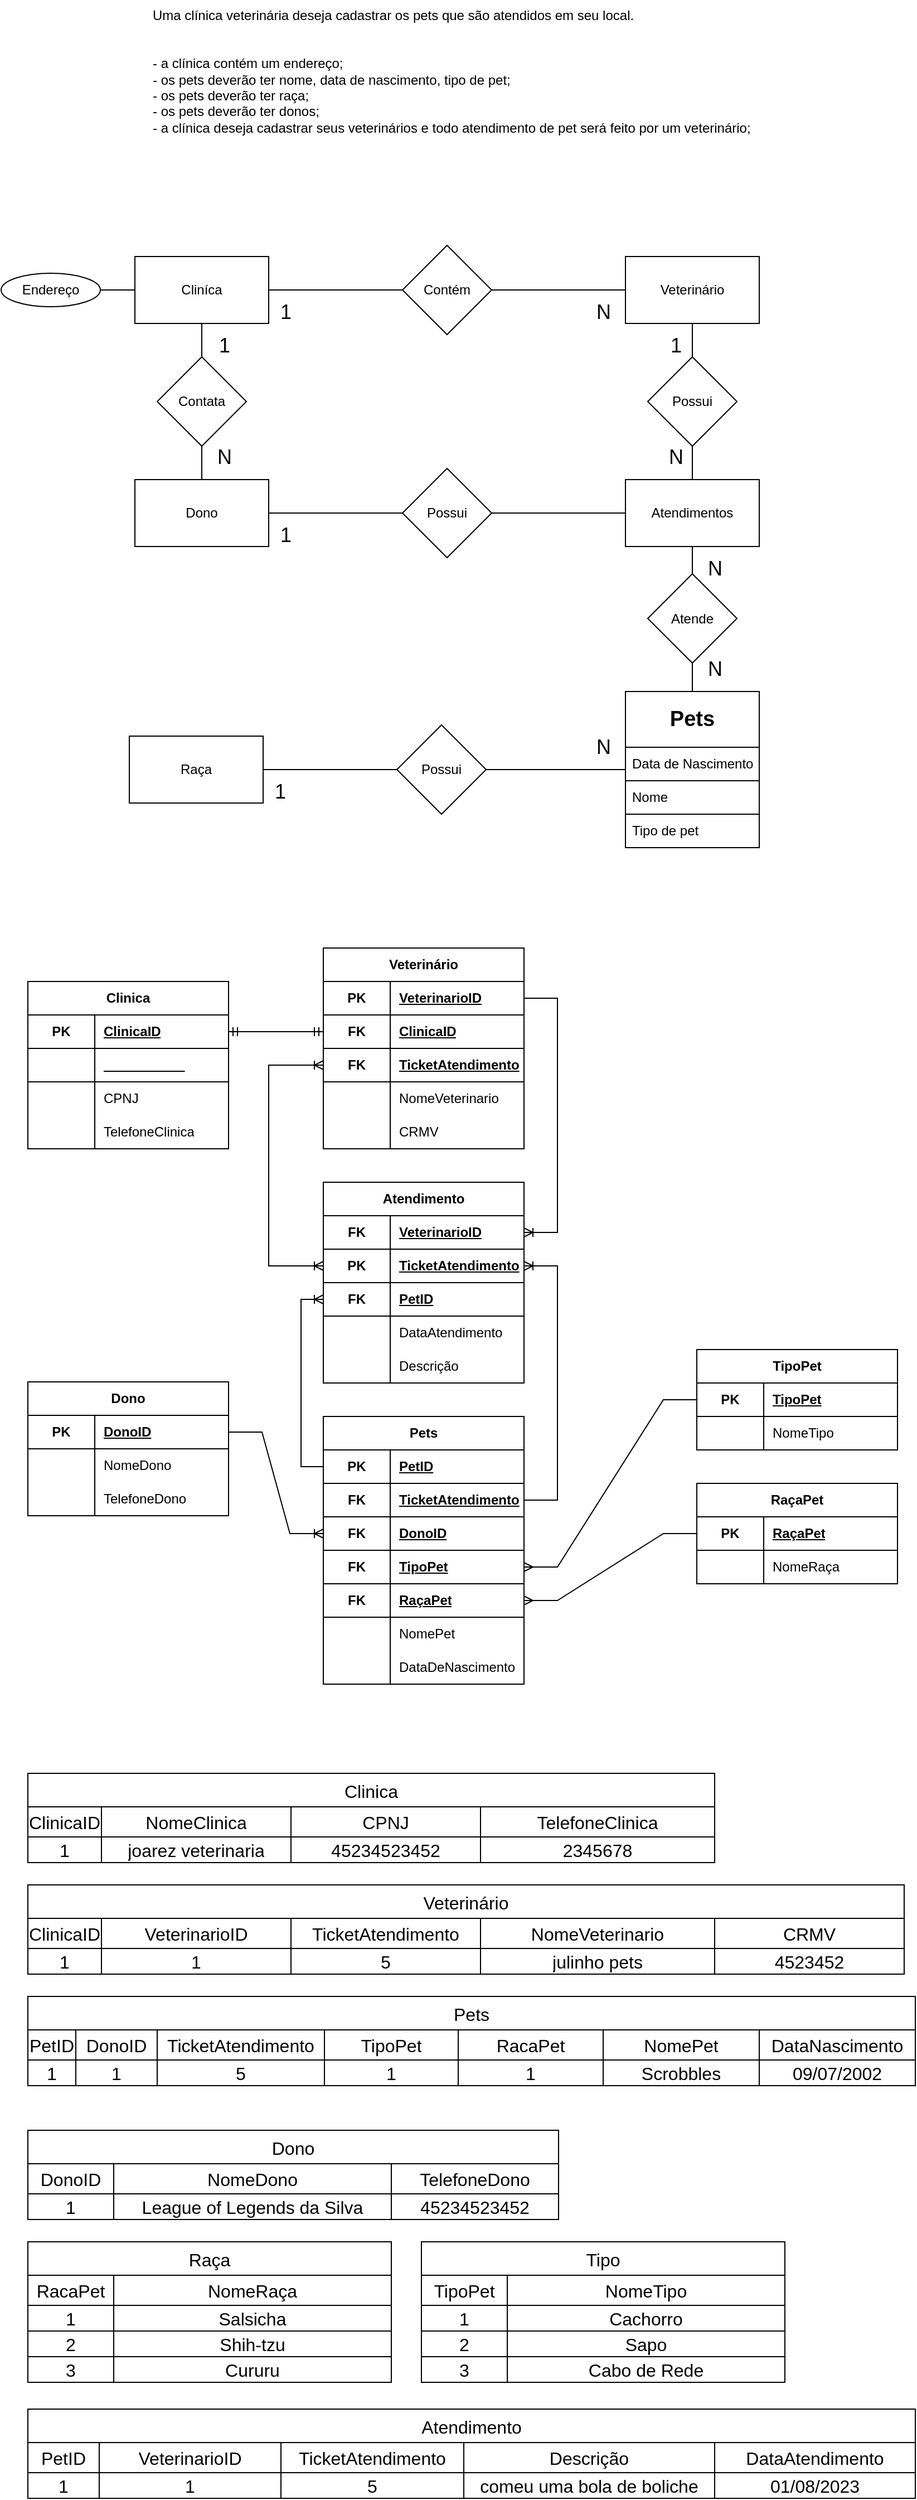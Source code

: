 <mxfile version="21.6.6" type="device">
  <diagram name="Página-1" id="5r7fJWz8R7R52uC5m7e9">
    <mxGraphModel dx="1167" dy="574" grid="1" gridSize="10" guides="1" tooltips="1" connect="1" arrows="1" fold="1" page="1" pageScale="1" pageWidth="827" pageHeight="1169" math="0" shadow="0">
      <root>
        <mxCell id="0" />
        <mxCell id="1" parent="0" />
        <mxCell id="o0UoRLenyrjVoCOPFUuR-1" value="Uma clínica veterinária deseja cadastrar os pets que são atendidos em seu local.&#xa;&#xa;&#xa;- a clínica contém um endereço;&#xa;- os pets deverão ter nome, data de nascimento, tipo de pet;&#xa;- os pets deverão ter raça;&#xa;- os pets deverão ter donos;&#xa;- a clínica deseja cadastrar seus veterinários e todo atendimento de pet será feito por um veterinário;" style="text;whiteSpace=wrap;" parent="1" vertex="1">
          <mxGeometry x="134" y="30" width="560" height="150" as="geometry" />
        </mxCell>
        <mxCell id="o0UoRLenyrjVoCOPFUuR-16" style="edgeStyle=orthogonalEdgeStyle;rounded=0;orthogonalLoop=1;jettySize=auto;html=1;endArrow=none;endFill=0;" parent="1" source="o0UoRLenyrjVoCOPFUuR-2" target="o0UoRLenyrjVoCOPFUuR-7" edge="1">
          <mxGeometry relative="1" as="geometry" />
        </mxCell>
        <mxCell id="o0UoRLenyrjVoCOPFUuR-76" style="edgeStyle=orthogonalEdgeStyle;rounded=0;orthogonalLoop=1;jettySize=auto;html=1;endArrow=none;endFill=0;" parent="1" source="o0UoRLenyrjVoCOPFUuR-2" edge="1">
          <mxGeometry relative="1" as="geometry">
            <mxPoint x="80" y="290" as="targetPoint" />
          </mxGeometry>
        </mxCell>
        <mxCell id="o0UoRLenyrjVoCOPFUuR-2" value="Cliníca" style="rounded=0;whiteSpace=wrap;html=1;" parent="1" vertex="1">
          <mxGeometry x="120" y="260" width="120" height="60" as="geometry" />
        </mxCell>
        <mxCell id="o0UoRLenyrjVoCOPFUuR-12" style="edgeStyle=orthogonalEdgeStyle;rounded=0;orthogonalLoop=1;jettySize=auto;html=1;entryX=0.5;entryY=1;entryDx=0;entryDy=0;endArrow=none;endFill=0;" parent="1" edge="1">
          <mxGeometry relative="1" as="geometry">
            <mxPoint x="620" y="650" as="sourcePoint" />
            <mxPoint x="620" y="620" as="targetPoint" />
          </mxGeometry>
        </mxCell>
        <mxCell id="o0UoRLenyrjVoCOPFUuR-14" style="edgeStyle=orthogonalEdgeStyle;rounded=0;orthogonalLoop=1;jettySize=auto;html=1;endArrow=none;endFill=0;" parent="1" source="o0UoRLenyrjVoCOPFUuR-4" target="o0UoRLenyrjVoCOPFUuR-6" edge="1">
          <mxGeometry relative="1" as="geometry" />
        </mxCell>
        <mxCell id="o0UoRLenyrjVoCOPFUuR-4" value="Veterinário" style="rounded=0;whiteSpace=wrap;html=1;" parent="1" vertex="1">
          <mxGeometry x="560" y="260" width="120" height="60" as="geometry" />
        </mxCell>
        <mxCell id="o0UoRLenyrjVoCOPFUuR-10" style="edgeStyle=orthogonalEdgeStyle;rounded=0;orthogonalLoop=1;jettySize=auto;html=1;entryX=0;entryY=0.5;entryDx=0;entryDy=0;endArrow=none;endFill=0;" parent="1" source="o0UoRLenyrjVoCOPFUuR-5" target="o0UoRLenyrjVoCOPFUuR-9" edge="1">
          <mxGeometry relative="1" as="geometry" />
        </mxCell>
        <mxCell id="o0UoRLenyrjVoCOPFUuR-17" style="edgeStyle=orthogonalEdgeStyle;rounded=0;orthogonalLoop=1;jettySize=auto;html=1;endArrow=none;endFill=0;" parent="1" source="o0UoRLenyrjVoCOPFUuR-5" target="o0UoRLenyrjVoCOPFUuR-7" edge="1">
          <mxGeometry relative="1" as="geometry" />
        </mxCell>
        <mxCell id="o0UoRLenyrjVoCOPFUuR-5" value="Dono" style="rounded=0;whiteSpace=wrap;html=1;" parent="1" vertex="1">
          <mxGeometry x="120" y="460" width="120" height="60" as="geometry" />
        </mxCell>
        <mxCell id="o0UoRLenyrjVoCOPFUuR-15" style="edgeStyle=orthogonalEdgeStyle;rounded=0;orthogonalLoop=1;jettySize=auto;html=1;endArrow=none;endFill=0;" parent="1" source="o0UoRLenyrjVoCOPFUuR-6" target="o0UoRLenyrjVoCOPFUuR-2" edge="1">
          <mxGeometry relative="1" as="geometry" />
        </mxCell>
        <mxCell id="o0UoRLenyrjVoCOPFUuR-6" value="Contém" style="rhombus;whiteSpace=wrap;html=1;" parent="1" vertex="1">
          <mxGeometry x="360" y="250" width="80" height="80" as="geometry" />
        </mxCell>
        <mxCell id="o0UoRLenyrjVoCOPFUuR-7" value="Contata" style="rhombus;whiteSpace=wrap;html=1;" parent="1" vertex="1">
          <mxGeometry x="140" y="350" width="80" height="80" as="geometry" />
        </mxCell>
        <mxCell id="o0UoRLenyrjVoCOPFUuR-13" style="edgeStyle=orthogonalEdgeStyle;rounded=0;orthogonalLoop=1;jettySize=auto;html=1;endArrow=none;endFill=0;" parent="1" source="o0UoRLenyrjVoCOPFUuR-8" target="o0UoRLenyrjVoCOPFUuR-4" edge="1">
          <mxGeometry relative="1" as="geometry" />
        </mxCell>
        <mxCell id="o0UoRLenyrjVoCOPFUuR-8" value="Possui" style="rhombus;whiteSpace=wrap;html=1;" parent="1" vertex="1">
          <mxGeometry x="580" y="350" width="80" height="80" as="geometry" />
        </mxCell>
        <mxCell id="o0UoRLenyrjVoCOPFUuR-11" style="edgeStyle=orthogonalEdgeStyle;rounded=0;orthogonalLoop=1;jettySize=auto;html=1;exitX=1;exitY=0.5;exitDx=0;exitDy=0;endArrow=none;endFill=0;" parent="1" source="o0UoRLenyrjVoCOPFUuR-9" edge="1">
          <mxGeometry relative="1" as="geometry">
            <mxPoint x="560" y="490" as="targetPoint" />
          </mxGeometry>
        </mxCell>
        <mxCell id="o0UoRLenyrjVoCOPFUuR-9" value="Possui" style="rhombus;whiteSpace=wrap;html=1;" parent="1" vertex="1">
          <mxGeometry x="360" y="450" width="80" height="80" as="geometry" />
        </mxCell>
        <mxCell id="o0UoRLenyrjVoCOPFUuR-18" value="N" style="text;html=1;align=center;verticalAlign=middle;resizable=0;points=[];autosize=1;strokeColor=none;fillColor=none;fontSize=18;" parent="1" vertex="1">
          <mxGeometry x="520" y="680" width="40" height="40" as="geometry" />
        </mxCell>
        <mxCell id="o0UoRLenyrjVoCOPFUuR-19" value="N" style="text;html=1;align=center;verticalAlign=middle;resizable=0;points=[];autosize=1;strokeColor=none;fillColor=none;fontSize=18;" parent="1" vertex="1">
          <mxGeometry x="520" y="290" width="40" height="40" as="geometry" />
        </mxCell>
        <mxCell id="o0UoRLenyrjVoCOPFUuR-20" value="N" style="text;html=1;align=center;verticalAlign=middle;resizable=0;points=[];autosize=1;strokeColor=none;fillColor=none;fontSize=18;" parent="1" vertex="1">
          <mxGeometry x="180" y="420" width="40" height="40" as="geometry" />
        </mxCell>
        <mxCell id="o0UoRLenyrjVoCOPFUuR-21" value="1" style="text;html=1;align=center;verticalAlign=middle;resizable=0;points=[];autosize=1;strokeColor=none;fillColor=none;fontSize=18;" parent="1" vertex="1">
          <mxGeometry x="185" y="320" width="30" height="40" as="geometry" />
        </mxCell>
        <mxCell id="o0UoRLenyrjVoCOPFUuR-22" value="1" style="text;html=1;align=center;verticalAlign=middle;resizable=0;points=[];autosize=1;strokeColor=none;fillColor=none;fontSize=18;" parent="1" vertex="1">
          <mxGeometry x="240" y="290" width="30" height="40" as="geometry" />
        </mxCell>
        <mxCell id="o0UoRLenyrjVoCOPFUuR-23" value="1" style="text;html=1;align=center;verticalAlign=middle;resizable=0;points=[];autosize=1;strokeColor=none;fillColor=none;fontSize=18;" parent="1" vertex="1">
          <mxGeometry x="590" y="320" width="30" height="40" as="geometry" />
        </mxCell>
        <mxCell id="o0UoRLenyrjVoCOPFUuR-24" value="N" style="text;html=1;align=center;verticalAlign=middle;resizable=0;points=[];autosize=1;strokeColor=none;fillColor=none;fontSize=18;" parent="1" vertex="1">
          <mxGeometry x="585" y="420" width="40" height="40" as="geometry" />
        </mxCell>
        <mxCell id="o0UoRLenyrjVoCOPFUuR-25" value="1" style="text;html=1;align=center;verticalAlign=middle;resizable=0;points=[];autosize=1;strokeColor=none;fillColor=none;fontSize=18;" parent="1" vertex="1">
          <mxGeometry x="240" y="490" width="30" height="40" as="geometry" />
        </mxCell>
        <mxCell id="o0UoRLenyrjVoCOPFUuR-62" value="&lt;font style=&quot;font-size: 19px;&quot;&gt;&lt;b&gt;Pets&lt;/b&gt;&lt;/font&gt;" style="swimlane;fontStyle=0;childLayout=stackLayout;horizontal=1;startSize=50;horizontalStack=0;resizeParent=1;resizeParentMax=0;resizeLast=0;collapsible=1;marginBottom=0;whiteSpace=wrap;html=1;" parent="1" vertex="1">
          <mxGeometry x="560" y="650" width="120" height="140" as="geometry" />
        </mxCell>
        <mxCell id="o0UoRLenyrjVoCOPFUuR-63" value="Data de Nascimento" style="text;strokeColor=default;fillColor=none;align=left;verticalAlign=middle;spacingLeft=4;spacingRight=4;overflow=hidden;points=[[0,0.5],[1,0.5]];portConstraint=eastwest;rotatable=0;whiteSpace=wrap;html=1;" parent="o0UoRLenyrjVoCOPFUuR-62" vertex="1">
          <mxGeometry y="50" width="120" height="30" as="geometry" />
        </mxCell>
        <mxCell id="o0UoRLenyrjVoCOPFUuR-64" value="Nome" style="text;strokeColor=default;fillColor=none;align=left;verticalAlign=middle;spacingLeft=4;spacingRight=4;overflow=hidden;points=[[0,0.5],[1,0.5]];portConstraint=eastwest;rotatable=0;whiteSpace=wrap;html=1;" parent="o0UoRLenyrjVoCOPFUuR-62" vertex="1">
          <mxGeometry y="80" width="120" height="30" as="geometry" />
        </mxCell>
        <mxCell id="o0UoRLenyrjVoCOPFUuR-65" value="Tipo de pet" style="text;strokeColor=default;fillColor=none;align=left;verticalAlign=middle;spacingLeft=4;spacingRight=4;overflow=hidden;points=[[0,0.5],[1,0.5]];portConstraint=eastwest;rotatable=0;whiteSpace=wrap;html=1;" parent="o0UoRLenyrjVoCOPFUuR-62" vertex="1">
          <mxGeometry y="110" width="120" height="30" as="geometry" />
        </mxCell>
        <mxCell id="o0UoRLenyrjVoCOPFUuR-69" style="edgeStyle=orthogonalEdgeStyle;rounded=0;orthogonalLoop=1;jettySize=auto;html=1;endArrow=none;endFill=0;exitX=1;exitY=0.5;exitDx=0;exitDy=0;entryX=0;entryY=0.5;entryDx=0;entryDy=0;" parent="1" source="o0UoRLenyrjVoCOPFUuR-67" target="o0UoRLenyrjVoCOPFUuR-68" edge="1">
          <mxGeometry relative="1" as="geometry">
            <mxPoint x="349" y="720" as="sourcePoint" />
            <mxPoint x="385" y="680" as="targetPoint" />
          </mxGeometry>
        </mxCell>
        <mxCell id="o0UoRLenyrjVoCOPFUuR-67" value="Raça" style="rounded=0;whiteSpace=wrap;html=1;" parent="1" vertex="1">
          <mxGeometry x="115" y="690" width="120" height="60" as="geometry" />
        </mxCell>
        <mxCell id="o0UoRLenyrjVoCOPFUuR-68" value="Possui" style="rhombus;whiteSpace=wrap;html=1;" parent="1" vertex="1">
          <mxGeometry x="355" y="680" width="80" height="80" as="geometry" />
        </mxCell>
        <mxCell id="o0UoRLenyrjVoCOPFUuR-71" style="edgeStyle=orthogonalEdgeStyle;rounded=0;orthogonalLoop=1;jettySize=auto;html=1;endArrow=none;endFill=0;" parent="1" source="o0UoRLenyrjVoCOPFUuR-62" target="o0UoRLenyrjVoCOPFUuR-68" edge="1">
          <mxGeometry relative="1" as="geometry">
            <Array as="points">
              <mxPoint x="620" y="720" />
            </Array>
          </mxGeometry>
        </mxCell>
        <mxCell id="o0UoRLenyrjVoCOPFUuR-74" value="N" style="text;html=1;align=center;verticalAlign=middle;resizable=0;points=[];autosize=1;strokeColor=none;fillColor=none;fontSize=18;" parent="1" vertex="1">
          <mxGeometry x="620" y="610" width="40" height="40" as="geometry" />
        </mxCell>
        <mxCell id="o0UoRLenyrjVoCOPFUuR-75" value="1" style="text;html=1;align=center;verticalAlign=middle;resizable=0;points=[];autosize=1;strokeColor=none;fillColor=none;fontSize=18;" parent="1" vertex="1">
          <mxGeometry x="235" y="720" width="30" height="40" as="geometry" />
        </mxCell>
        <mxCell id="o0UoRLenyrjVoCOPFUuR-77" value="Endereço" style="ellipse;whiteSpace=wrap;html=1;" parent="1" vertex="1">
          <mxGeometry y="275" width="89" height="30" as="geometry" />
        </mxCell>
        <mxCell id="nZOOJRTpL2OnQsQw5KY8-1" value="Dono" style="shape=table;startSize=30;container=1;collapsible=1;childLayout=tableLayout;fixedRows=1;rowLines=0;fontStyle=1;align=center;resizeLast=1;html=1;whiteSpace=wrap;" parent="1" vertex="1">
          <mxGeometry x="24" y="1269" width="180" height="120" as="geometry" />
        </mxCell>
        <mxCell id="nZOOJRTpL2OnQsQw5KY8-5" value="" style="shape=tableRow;horizontal=0;startSize=0;swimlaneHead=0;swimlaneBody=0;fillColor=none;collapsible=0;dropTarget=0;points=[[0,0.5],[1,0.5]];portConstraint=eastwest;top=0;left=0;right=0;bottom=1;html=1;" parent="nZOOJRTpL2OnQsQw5KY8-1" vertex="1">
          <mxGeometry y="30" width="180" height="30" as="geometry" />
        </mxCell>
        <mxCell id="nZOOJRTpL2OnQsQw5KY8-6" value="PK" style="shape=partialRectangle;connectable=0;fillColor=none;top=0;left=0;bottom=0;right=0;fontStyle=1;overflow=hidden;html=1;whiteSpace=wrap;" parent="nZOOJRTpL2OnQsQw5KY8-5" vertex="1">
          <mxGeometry width="60" height="30" as="geometry">
            <mxRectangle width="60" height="30" as="alternateBounds" />
          </mxGeometry>
        </mxCell>
        <mxCell id="nZOOJRTpL2OnQsQw5KY8-7" value="DonoID" style="shape=partialRectangle;connectable=0;fillColor=none;top=0;left=0;bottom=0;right=0;align=left;spacingLeft=6;fontStyle=5;overflow=hidden;html=1;whiteSpace=wrap;" parent="nZOOJRTpL2OnQsQw5KY8-5" vertex="1">
          <mxGeometry x="60" width="120" height="30" as="geometry">
            <mxRectangle width="120" height="30" as="alternateBounds" />
          </mxGeometry>
        </mxCell>
        <mxCell id="nZOOJRTpL2OnQsQw5KY8-8" value="" style="shape=tableRow;horizontal=0;startSize=0;swimlaneHead=0;swimlaneBody=0;fillColor=none;collapsible=0;dropTarget=0;points=[[0,0.5],[1,0.5]];portConstraint=eastwest;top=0;left=0;right=0;bottom=0;html=1;" parent="nZOOJRTpL2OnQsQw5KY8-1" vertex="1">
          <mxGeometry y="60" width="180" height="30" as="geometry" />
        </mxCell>
        <mxCell id="nZOOJRTpL2OnQsQw5KY8-9" value="" style="shape=partialRectangle;connectable=0;fillColor=none;top=0;left=0;bottom=0;right=0;editable=1;overflow=hidden;html=1;whiteSpace=wrap;" parent="nZOOJRTpL2OnQsQw5KY8-8" vertex="1">
          <mxGeometry width="60" height="30" as="geometry">
            <mxRectangle width="60" height="30" as="alternateBounds" />
          </mxGeometry>
        </mxCell>
        <mxCell id="nZOOJRTpL2OnQsQw5KY8-10" value="NomeDono" style="shape=partialRectangle;connectable=0;fillColor=none;top=0;left=0;bottom=0;right=0;align=left;spacingLeft=6;overflow=hidden;html=1;whiteSpace=wrap;" parent="nZOOJRTpL2OnQsQw5KY8-8" vertex="1">
          <mxGeometry x="60" width="120" height="30" as="geometry">
            <mxRectangle width="120" height="30" as="alternateBounds" />
          </mxGeometry>
        </mxCell>
        <mxCell id="nZOOJRTpL2OnQsQw5KY8-11" value="" style="shape=tableRow;horizontal=0;startSize=0;swimlaneHead=0;swimlaneBody=0;fillColor=none;collapsible=0;dropTarget=0;points=[[0,0.5],[1,0.5]];portConstraint=eastwest;top=0;left=0;right=0;bottom=0;html=1;" parent="nZOOJRTpL2OnQsQw5KY8-1" vertex="1">
          <mxGeometry y="90" width="180" height="30" as="geometry" />
        </mxCell>
        <mxCell id="nZOOJRTpL2OnQsQw5KY8-12" value="" style="shape=partialRectangle;connectable=0;fillColor=none;top=0;left=0;bottom=0;right=0;editable=1;overflow=hidden;html=1;whiteSpace=wrap;" parent="nZOOJRTpL2OnQsQw5KY8-11" vertex="1">
          <mxGeometry width="60" height="30" as="geometry">
            <mxRectangle width="60" height="30" as="alternateBounds" />
          </mxGeometry>
        </mxCell>
        <mxCell id="nZOOJRTpL2OnQsQw5KY8-13" value="TelefoneDono" style="shape=partialRectangle;connectable=0;fillColor=none;top=0;left=0;bottom=0;right=0;align=left;spacingLeft=6;overflow=hidden;html=1;whiteSpace=wrap;" parent="nZOOJRTpL2OnQsQw5KY8-11" vertex="1">
          <mxGeometry x="60" width="120" height="30" as="geometry">
            <mxRectangle width="120" height="30" as="alternateBounds" />
          </mxGeometry>
        </mxCell>
        <mxCell id="nZOOJRTpL2OnQsQw5KY8-14" value="Clinica" style="shape=table;startSize=30;container=1;collapsible=1;childLayout=tableLayout;fixedRows=1;rowLines=0;fontStyle=1;align=center;resizeLast=1;html=1;whiteSpace=wrap;" parent="1" vertex="1">
          <mxGeometry x="24" y="910" width="180" height="150" as="geometry" />
        </mxCell>
        <mxCell id="nZOOJRTpL2OnQsQw5KY8-15" value="" style="shape=tableRow;horizontal=0;startSize=0;swimlaneHead=0;swimlaneBody=0;fillColor=none;collapsible=0;dropTarget=0;points=[[0,0.5],[1,0.5]];portConstraint=eastwest;top=0;left=0;right=0;bottom=1;html=1;" parent="nZOOJRTpL2OnQsQw5KY8-14" vertex="1">
          <mxGeometry y="30" width="180" height="30" as="geometry" />
        </mxCell>
        <mxCell id="nZOOJRTpL2OnQsQw5KY8-16" value="PK" style="shape=partialRectangle;connectable=0;fillColor=none;top=0;left=0;bottom=0;right=0;fontStyle=1;overflow=hidden;html=1;whiteSpace=wrap;" parent="nZOOJRTpL2OnQsQw5KY8-15" vertex="1">
          <mxGeometry width="60" height="30" as="geometry">
            <mxRectangle width="60" height="30" as="alternateBounds" />
          </mxGeometry>
        </mxCell>
        <mxCell id="nZOOJRTpL2OnQsQw5KY8-17" value="ClinicaID" style="shape=partialRectangle;connectable=0;fillColor=none;top=0;left=0;bottom=0;right=0;align=left;spacingLeft=6;fontStyle=5;overflow=hidden;html=1;whiteSpace=wrap;" parent="nZOOJRTpL2OnQsQw5KY8-15" vertex="1">
          <mxGeometry x="60" width="120" height="30" as="geometry">
            <mxRectangle width="120" height="30" as="alternateBounds" />
          </mxGeometry>
        </mxCell>
        <mxCell id="nZOOJRTpL2OnQsQw5KY8-90" style="shape=tableRow;horizontal=0;startSize=0;swimlaneHead=0;swimlaneBody=0;fillColor=none;collapsible=0;dropTarget=0;points=[[0,0.5],[1,0.5]];portConstraint=eastwest;top=0;left=0;right=0;bottom=1;html=1;" parent="nZOOJRTpL2OnQsQw5KY8-14" vertex="1">
          <mxGeometry y="60" width="180" height="30" as="geometry" />
        </mxCell>
        <mxCell id="nZOOJRTpL2OnQsQw5KY8-91" style="shape=partialRectangle;connectable=0;fillColor=none;top=0;left=0;bottom=0;right=0;fontStyle=1;overflow=hidden;html=1;whiteSpace=wrap;" parent="nZOOJRTpL2OnQsQw5KY8-90" vertex="1">
          <mxGeometry width="60" height="30" as="geometry">
            <mxRectangle width="60" height="30" as="alternateBounds" />
          </mxGeometry>
        </mxCell>
        <mxCell id="nZOOJRTpL2OnQsQw5KY8-92" value="&lt;span style=&quot;font-family: Helvetica; font-size: 12px; font-style: normal; font-variant-ligatures: normal; font-variant-caps: normal; font-weight: 700; letter-spacing: normal; orphans: 2; text-align: left; text-indent: 0px; text-transform: none; widows: 2; word-spacing: 0px; -webkit-text-stroke-width: 0px; text-decoration: underline; float: none; display: inline !important;&quot;&gt;&lt;font color=&quot;#ffffff&quot;&gt;NomeClinica&lt;/font&gt;&lt;/span&gt;" style="shape=partialRectangle;connectable=0;fillColor=none;top=0;left=0;bottom=0;right=0;align=left;spacingLeft=6;fontStyle=5;overflow=hidden;html=1;whiteSpace=wrap;strokeColor=none;shadow=0;" parent="nZOOJRTpL2OnQsQw5KY8-90" vertex="1">
          <mxGeometry x="60" width="120" height="30" as="geometry">
            <mxRectangle width="120" height="30" as="alternateBounds" />
          </mxGeometry>
        </mxCell>
        <mxCell id="nZOOJRTpL2OnQsQw5KY8-18" value="" style="shape=tableRow;horizontal=0;startSize=0;swimlaneHead=0;swimlaneBody=0;fillColor=none;collapsible=0;dropTarget=0;points=[[0,0.5],[1,0.5]];portConstraint=eastwest;top=0;left=0;right=0;bottom=0;html=1;" parent="nZOOJRTpL2OnQsQw5KY8-14" vertex="1">
          <mxGeometry y="90" width="180" height="30" as="geometry" />
        </mxCell>
        <mxCell id="nZOOJRTpL2OnQsQw5KY8-19" value="" style="shape=partialRectangle;connectable=0;fillColor=none;top=0;left=0;bottom=0;right=0;editable=1;overflow=hidden;html=1;whiteSpace=wrap;" parent="nZOOJRTpL2OnQsQw5KY8-18" vertex="1">
          <mxGeometry width="60" height="30" as="geometry">
            <mxRectangle width="60" height="30" as="alternateBounds" />
          </mxGeometry>
        </mxCell>
        <mxCell id="nZOOJRTpL2OnQsQw5KY8-20" value="CPNJ" style="shape=partialRectangle;connectable=0;fillColor=none;top=0;left=0;bottom=0;right=0;align=left;spacingLeft=6;overflow=hidden;html=1;whiteSpace=wrap;" parent="nZOOJRTpL2OnQsQw5KY8-18" vertex="1">
          <mxGeometry x="60" width="120" height="30" as="geometry">
            <mxRectangle width="120" height="30" as="alternateBounds" />
          </mxGeometry>
        </mxCell>
        <mxCell id="nZOOJRTpL2OnQsQw5KY8-21" value="" style="shape=tableRow;horizontal=0;startSize=0;swimlaneHead=0;swimlaneBody=0;fillColor=none;collapsible=0;dropTarget=0;points=[[0,0.5],[1,0.5]];portConstraint=eastwest;top=0;left=0;right=0;bottom=0;html=1;" parent="nZOOJRTpL2OnQsQw5KY8-14" vertex="1">
          <mxGeometry y="120" width="180" height="30" as="geometry" />
        </mxCell>
        <mxCell id="nZOOJRTpL2OnQsQw5KY8-22" value="" style="shape=partialRectangle;connectable=0;fillColor=none;top=0;left=0;bottom=0;right=0;editable=1;overflow=hidden;html=1;whiteSpace=wrap;" parent="nZOOJRTpL2OnQsQw5KY8-21" vertex="1">
          <mxGeometry width="60" height="30" as="geometry">
            <mxRectangle width="60" height="30" as="alternateBounds" />
          </mxGeometry>
        </mxCell>
        <mxCell id="nZOOJRTpL2OnQsQw5KY8-23" value="TelefoneClinica" style="shape=partialRectangle;connectable=0;fillColor=none;top=0;left=0;bottom=0;right=0;align=left;spacingLeft=6;overflow=hidden;html=1;whiteSpace=wrap;" parent="nZOOJRTpL2OnQsQw5KY8-21" vertex="1">
          <mxGeometry x="60" width="120" height="30" as="geometry">
            <mxRectangle width="120" height="30" as="alternateBounds" />
          </mxGeometry>
        </mxCell>
        <mxCell id="nZOOJRTpL2OnQsQw5KY8-24" value="Veterinário" style="shape=table;startSize=30;container=1;collapsible=1;childLayout=tableLayout;fixedRows=1;rowLines=0;fontStyle=1;align=center;resizeLast=1;html=1;whiteSpace=wrap;" parent="1" vertex="1">
          <mxGeometry x="289" y="880" width="180" height="180" as="geometry" />
        </mxCell>
        <mxCell id="nZOOJRTpL2OnQsQw5KY8-25" value="" style="shape=tableRow;horizontal=0;startSize=0;swimlaneHead=0;swimlaneBody=0;fillColor=none;collapsible=0;dropTarget=0;points=[[0,0.5],[1,0.5]];portConstraint=eastwest;top=0;left=0;right=0;bottom=1;html=1;" parent="nZOOJRTpL2OnQsQw5KY8-24" vertex="1">
          <mxGeometry y="30" width="180" height="30" as="geometry" />
        </mxCell>
        <mxCell id="nZOOJRTpL2OnQsQw5KY8-26" value="PK" style="shape=partialRectangle;connectable=0;fillColor=none;top=0;left=0;bottom=0;right=0;fontStyle=1;overflow=hidden;html=1;whiteSpace=wrap;" parent="nZOOJRTpL2OnQsQw5KY8-25" vertex="1">
          <mxGeometry width="60" height="30" as="geometry">
            <mxRectangle width="60" height="30" as="alternateBounds" />
          </mxGeometry>
        </mxCell>
        <mxCell id="nZOOJRTpL2OnQsQw5KY8-27" value="VeterinarioID" style="shape=partialRectangle;connectable=0;fillColor=none;top=0;left=0;bottom=0;right=0;align=left;spacingLeft=6;fontStyle=5;overflow=hidden;html=1;whiteSpace=wrap;" parent="nZOOJRTpL2OnQsQw5KY8-25" vertex="1">
          <mxGeometry x="60" width="120" height="30" as="geometry">
            <mxRectangle width="120" height="30" as="alternateBounds" />
          </mxGeometry>
        </mxCell>
        <mxCell id="nZOOJRTpL2OnQsQw5KY8-87" style="shape=tableRow;horizontal=0;startSize=0;swimlaneHead=0;swimlaneBody=0;fillColor=none;collapsible=0;dropTarget=0;points=[[0,0.5],[1,0.5]];portConstraint=eastwest;top=0;left=0;right=0;bottom=1;html=1;" parent="nZOOJRTpL2OnQsQw5KY8-24" vertex="1">
          <mxGeometry y="60" width="180" height="30" as="geometry" />
        </mxCell>
        <mxCell id="nZOOJRTpL2OnQsQw5KY8-88" value="FK" style="shape=partialRectangle;connectable=0;fillColor=none;top=0;left=0;bottom=0;right=0;fontStyle=1;overflow=hidden;html=1;whiteSpace=wrap;" parent="nZOOJRTpL2OnQsQw5KY8-87" vertex="1">
          <mxGeometry width="60" height="30" as="geometry">
            <mxRectangle width="60" height="30" as="alternateBounds" />
          </mxGeometry>
        </mxCell>
        <mxCell id="nZOOJRTpL2OnQsQw5KY8-89" value="ClinicaID" style="shape=partialRectangle;connectable=0;fillColor=none;top=0;left=0;bottom=0;right=0;align=left;spacingLeft=6;fontStyle=5;overflow=hidden;html=1;whiteSpace=wrap;" parent="nZOOJRTpL2OnQsQw5KY8-87" vertex="1">
          <mxGeometry x="60" width="120" height="30" as="geometry">
            <mxRectangle width="120" height="30" as="alternateBounds" />
          </mxGeometry>
        </mxCell>
        <mxCell id="nZOOJRTpL2OnQsQw5KY8-53" style="shape=tableRow;horizontal=0;startSize=0;swimlaneHead=0;swimlaneBody=0;fillColor=none;collapsible=0;dropTarget=0;points=[[0,0.5],[1,0.5]];portConstraint=eastwest;top=0;left=0;right=0;bottom=1;html=1;" parent="nZOOJRTpL2OnQsQw5KY8-24" vertex="1">
          <mxGeometry y="90" width="180" height="30" as="geometry" />
        </mxCell>
        <mxCell id="nZOOJRTpL2OnQsQw5KY8-54" value="FK" style="shape=partialRectangle;connectable=0;fillColor=none;top=0;left=0;bottom=0;right=0;fontStyle=1;overflow=hidden;html=1;whiteSpace=wrap;" parent="nZOOJRTpL2OnQsQw5KY8-53" vertex="1">
          <mxGeometry width="60" height="30" as="geometry">
            <mxRectangle width="60" height="30" as="alternateBounds" />
          </mxGeometry>
        </mxCell>
        <mxCell id="nZOOJRTpL2OnQsQw5KY8-55" value="TicketAtendimento" style="shape=partialRectangle;connectable=0;fillColor=none;top=0;left=0;bottom=0;right=0;align=left;spacingLeft=6;fontStyle=5;overflow=hidden;html=1;whiteSpace=wrap;" parent="nZOOJRTpL2OnQsQw5KY8-53" vertex="1">
          <mxGeometry x="60" width="120" height="30" as="geometry">
            <mxRectangle width="120" height="30" as="alternateBounds" />
          </mxGeometry>
        </mxCell>
        <mxCell id="nZOOJRTpL2OnQsQw5KY8-28" value="" style="shape=tableRow;horizontal=0;startSize=0;swimlaneHead=0;swimlaneBody=0;fillColor=none;collapsible=0;dropTarget=0;points=[[0,0.5],[1,0.5]];portConstraint=eastwest;top=0;left=0;right=0;bottom=0;html=1;" parent="nZOOJRTpL2OnQsQw5KY8-24" vertex="1">
          <mxGeometry y="120" width="180" height="30" as="geometry" />
        </mxCell>
        <mxCell id="nZOOJRTpL2OnQsQw5KY8-29" value="" style="shape=partialRectangle;connectable=0;fillColor=none;top=0;left=0;bottom=0;right=0;editable=1;overflow=hidden;html=1;whiteSpace=wrap;" parent="nZOOJRTpL2OnQsQw5KY8-28" vertex="1">
          <mxGeometry width="60" height="30" as="geometry">
            <mxRectangle width="60" height="30" as="alternateBounds" />
          </mxGeometry>
        </mxCell>
        <mxCell id="nZOOJRTpL2OnQsQw5KY8-30" value="NomeVeterinario" style="shape=partialRectangle;connectable=0;fillColor=none;top=0;left=0;bottom=0;right=0;align=left;spacingLeft=6;overflow=hidden;html=1;whiteSpace=wrap;" parent="nZOOJRTpL2OnQsQw5KY8-28" vertex="1">
          <mxGeometry x="60" width="120" height="30" as="geometry">
            <mxRectangle width="120" height="30" as="alternateBounds" />
          </mxGeometry>
        </mxCell>
        <mxCell id="9" style="shape=tableRow;horizontal=0;startSize=0;swimlaneHead=0;swimlaneBody=0;fillColor=none;collapsible=0;dropTarget=0;points=[[0,0.5],[1,0.5]];portConstraint=eastwest;top=0;left=0;right=0;bottom=0;html=1;" parent="nZOOJRTpL2OnQsQw5KY8-24" vertex="1">
          <mxGeometry y="150" width="180" height="30" as="geometry" />
        </mxCell>
        <mxCell id="10" style="shape=partialRectangle;connectable=0;fillColor=none;top=0;left=0;bottom=0;right=0;editable=1;overflow=hidden;html=1;whiteSpace=wrap;" parent="9" vertex="1">
          <mxGeometry width="60" height="30" as="geometry">
            <mxRectangle width="60" height="30" as="alternateBounds" />
          </mxGeometry>
        </mxCell>
        <mxCell id="11" value="CRMV" style="shape=partialRectangle;connectable=0;fillColor=none;top=0;left=0;bottom=0;right=0;align=left;spacingLeft=6;overflow=hidden;html=1;whiteSpace=wrap;" parent="9" vertex="1">
          <mxGeometry x="60" width="120" height="30" as="geometry">
            <mxRectangle width="120" height="30" as="alternateBounds" />
          </mxGeometry>
        </mxCell>
        <mxCell id="nZOOJRTpL2OnQsQw5KY8-34" value="Pets" style="shape=table;startSize=30;container=1;collapsible=1;childLayout=tableLayout;fixedRows=1;rowLines=0;fontStyle=1;align=center;resizeLast=1;html=1;whiteSpace=wrap;" parent="1" vertex="1">
          <mxGeometry x="289" y="1300" width="180" height="240" as="geometry" />
        </mxCell>
        <mxCell id="nZOOJRTpL2OnQsQw5KY8-35" value="" style="shape=tableRow;horizontal=0;startSize=0;swimlaneHead=0;swimlaneBody=0;fillColor=none;collapsible=0;dropTarget=0;points=[[0,0.5],[1,0.5]];portConstraint=eastwest;top=0;left=0;right=0;bottom=1;html=1;" parent="nZOOJRTpL2OnQsQw5KY8-34" vertex="1">
          <mxGeometry y="30" width="180" height="30" as="geometry" />
        </mxCell>
        <mxCell id="nZOOJRTpL2OnQsQw5KY8-36" value="PK" style="shape=partialRectangle;connectable=0;fillColor=none;top=0;left=0;bottom=0;right=0;fontStyle=1;overflow=hidden;html=1;whiteSpace=wrap;" parent="nZOOJRTpL2OnQsQw5KY8-35" vertex="1">
          <mxGeometry width="60" height="30" as="geometry">
            <mxRectangle width="60" height="30" as="alternateBounds" />
          </mxGeometry>
        </mxCell>
        <mxCell id="nZOOJRTpL2OnQsQw5KY8-37" value="PetID" style="shape=partialRectangle;connectable=0;fillColor=none;top=0;left=0;bottom=0;right=0;align=left;spacingLeft=6;fontStyle=5;overflow=hidden;html=1;whiteSpace=wrap;" parent="nZOOJRTpL2OnQsQw5KY8-35" vertex="1">
          <mxGeometry x="60" width="120" height="30" as="geometry">
            <mxRectangle width="120" height="30" as="alternateBounds" />
          </mxGeometry>
        </mxCell>
        <mxCell id="nZOOJRTpL2OnQsQw5KY8-62" style="shape=tableRow;horizontal=0;startSize=0;swimlaneHead=0;swimlaneBody=0;fillColor=none;collapsible=0;dropTarget=0;points=[[0,0.5],[1,0.5]];portConstraint=eastwest;top=0;left=0;right=0;bottom=1;html=1;" parent="nZOOJRTpL2OnQsQw5KY8-34" vertex="1">
          <mxGeometry y="60" width="180" height="30" as="geometry" />
        </mxCell>
        <mxCell id="nZOOJRTpL2OnQsQw5KY8-63" value="FK" style="shape=partialRectangle;connectable=0;fillColor=none;top=0;left=0;bottom=0;right=0;fontStyle=1;overflow=hidden;html=1;whiteSpace=wrap;" parent="nZOOJRTpL2OnQsQw5KY8-62" vertex="1">
          <mxGeometry width="60" height="30" as="geometry">
            <mxRectangle width="60" height="30" as="alternateBounds" />
          </mxGeometry>
        </mxCell>
        <mxCell id="nZOOJRTpL2OnQsQw5KY8-64" value="TicketAtendimento" style="shape=partialRectangle;connectable=0;fillColor=none;top=0;left=0;bottom=0;right=0;align=left;spacingLeft=6;fontStyle=5;overflow=hidden;html=1;whiteSpace=wrap;" parent="nZOOJRTpL2OnQsQw5KY8-62" vertex="1">
          <mxGeometry x="60" width="120" height="30" as="geometry">
            <mxRectangle width="120" height="30" as="alternateBounds" />
          </mxGeometry>
        </mxCell>
        <mxCell id="nZOOJRTpL2OnQsQw5KY8-44" style="shape=tableRow;horizontal=0;startSize=0;swimlaneHead=0;swimlaneBody=0;fillColor=none;collapsible=0;dropTarget=0;points=[[0,0.5],[1,0.5]];portConstraint=eastwest;top=0;left=0;right=0;bottom=1;html=1;" parent="nZOOJRTpL2OnQsQw5KY8-34" vertex="1">
          <mxGeometry y="90" width="180" height="30" as="geometry" />
        </mxCell>
        <mxCell id="nZOOJRTpL2OnQsQw5KY8-45" value="FK" style="shape=partialRectangle;connectable=0;fillColor=none;top=0;left=0;bottom=0;right=0;fontStyle=1;overflow=hidden;html=1;whiteSpace=wrap;" parent="nZOOJRTpL2OnQsQw5KY8-44" vertex="1">
          <mxGeometry width="60" height="30" as="geometry">
            <mxRectangle width="60" height="30" as="alternateBounds" />
          </mxGeometry>
        </mxCell>
        <mxCell id="nZOOJRTpL2OnQsQw5KY8-46" value="DonoID" style="shape=partialRectangle;connectable=0;fillColor=none;top=0;left=0;bottom=0;right=0;align=left;spacingLeft=6;fontStyle=5;overflow=hidden;html=1;whiteSpace=wrap;" parent="nZOOJRTpL2OnQsQw5KY8-44" vertex="1">
          <mxGeometry x="60" width="120" height="30" as="geometry">
            <mxRectangle width="120" height="30" as="alternateBounds" />
          </mxGeometry>
        </mxCell>
        <mxCell id="nZOOJRTpL2OnQsQw5KY8-50" style="shape=tableRow;horizontal=0;startSize=0;swimlaneHead=0;swimlaneBody=0;fillColor=none;collapsible=0;dropTarget=0;points=[[0,0.5],[1,0.5]];portConstraint=eastwest;top=0;left=0;right=0;bottom=1;html=1;" parent="nZOOJRTpL2OnQsQw5KY8-34" vertex="1">
          <mxGeometry y="120" width="180" height="30" as="geometry" />
        </mxCell>
        <mxCell id="nZOOJRTpL2OnQsQw5KY8-51" value="FK" style="shape=partialRectangle;connectable=0;fillColor=none;top=0;left=0;bottom=0;right=0;fontStyle=1;overflow=hidden;html=1;whiteSpace=wrap;" parent="nZOOJRTpL2OnQsQw5KY8-50" vertex="1">
          <mxGeometry width="60" height="30" as="geometry">
            <mxRectangle width="60" height="30" as="alternateBounds" />
          </mxGeometry>
        </mxCell>
        <mxCell id="nZOOJRTpL2OnQsQw5KY8-52" value="TipoPet" style="shape=partialRectangle;connectable=0;fillColor=none;top=0;left=0;bottom=0;right=0;align=left;spacingLeft=6;fontStyle=5;overflow=hidden;html=1;whiteSpace=wrap;" parent="nZOOJRTpL2OnQsQw5KY8-50" vertex="1">
          <mxGeometry x="60" width="120" height="30" as="geometry">
            <mxRectangle width="120" height="30" as="alternateBounds" />
          </mxGeometry>
        </mxCell>
        <mxCell id="nZOOJRTpL2OnQsQw5KY8-47" style="shape=tableRow;horizontal=0;startSize=0;swimlaneHead=0;swimlaneBody=0;fillColor=none;collapsible=0;dropTarget=0;points=[[0,0.5],[1,0.5]];portConstraint=eastwest;top=0;left=0;right=0;bottom=1;html=1;" parent="nZOOJRTpL2OnQsQw5KY8-34" vertex="1">
          <mxGeometry y="150" width="180" height="30" as="geometry" />
        </mxCell>
        <mxCell id="nZOOJRTpL2OnQsQw5KY8-48" value="FK" style="shape=partialRectangle;connectable=0;fillColor=none;top=0;left=0;bottom=0;right=0;fontStyle=1;overflow=hidden;html=1;whiteSpace=wrap;" parent="nZOOJRTpL2OnQsQw5KY8-47" vertex="1">
          <mxGeometry width="60" height="30" as="geometry">
            <mxRectangle width="60" height="30" as="alternateBounds" />
          </mxGeometry>
        </mxCell>
        <mxCell id="nZOOJRTpL2OnQsQw5KY8-49" value="RaçaPet" style="shape=partialRectangle;connectable=0;fillColor=none;top=0;left=0;bottom=0;right=0;align=left;spacingLeft=6;fontStyle=5;overflow=hidden;html=1;whiteSpace=wrap;" parent="nZOOJRTpL2OnQsQw5KY8-47" vertex="1">
          <mxGeometry x="60" width="120" height="30" as="geometry">
            <mxRectangle width="120" height="30" as="alternateBounds" />
          </mxGeometry>
        </mxCell>
        <mxCell id="nZOOJRTpL2OnQsQw5KY8-38" value="" style="shape=tableRow;horizontal=0;startSize=0;swimlaneHead=0;swimlaneBody=0;fillColor=none;collapsible=0;dropTarget=0;points=[[0,0.5],[1,0.5]];portConstraint=eastwest;top=0;left=0;right=0;bottom=0;html=1;" parent="nZOOJRTpL2OnQsQw5KY8-34" vertex="1">
          <mxGeometry y="180" width="180" height="30" as="geometry" />
        </mxCell>
        <mxCell id="nZOOJRTpL2OnQsQw5KY8-39" value="" style="shape=partialRectangle;connectable=0;fillColor=none;top=0;left=0;bottom=0;right=0;editable=1;overflow=hidden;html=1;whiteSpace=wrap;" parent="nZOOJRTpL2OnQsQw5KY8-38" vertex="1">
          <mxGeometry width="60" height="30" as="geometry">
            <mxRectangle width="60" height="30" as="alternateBounds" />
          </mxGeometry>
        </mxCell>
        <mxCell id="nZOOJRTpL2OnQsQw5KY8-40" value="NomePet" style="shape=partialRectangle;connectable=0;fillColor=none;top=0;left=0;bottom=0;right=0;align=left;spacingLeft=6;overflow=hidden;html=1;whiteSpace=wrap;" parent="nZOOJRTpL2OnQsQw5KY8-38" vertex="1">
          <mxGeometry x="60" width="120" height="30" as="geometry">
            <mxRectangle width="120" height="30" as="alternateBounds" />
          </mxGeometry>
        </mxCell>
        <mxCell id="nZOOJRTpL2OnQsQw5KY8-41" value="" style="shape=tableRow;horizontal=0;startSize=0;swimlaneHead=0;swimlaneBody=0;fillColor=none;collapsible=0;dropTarget=0;points=[[0,0.5],[1,0.5]];portConstraint=eastwest;top=0;left=0;right=0;bottom=0;html=1;" parent="nZOOJRTpL2OnQsQw5KY8-34" vertex="1">
          <mxGeometry y="210" width="180" height="30" as="geometry" />
        </mxCell>
        <mxCell id="nZOOJRTpL2OnQsQw5KY8-42" value="" style="shape=partialRectangle;connectable=0;fillColor=none;top=0;left=0;bottom=0;right=0;editable=1;overflow=hidden;html=1;whiteSpace=wrap;" parent="nZOOJRTpL2OnQsQw5KY8-41" vertex="1">
          <mxGeometry width="60" height="30" as="geometry">
            <mxRectangle width="60" height="30" as="alternateBounds" />
          </mxGeometry>
        </mxCell>
        <mxCell id="nZOOJRTpL2OnQsQw5KY8-43" value="DataDeNascimento" style="shape=partialRectangle;connectable=0;fillColor=none;top=0;left=0;bottom=0;right=0;align=left;spacingLeft=6;overflow=hidden;html=1;whiteSpace=wrap;" parent="nZOOJRTpL2OnQsQw5KY8-41" vertex="1">
          <mxGeometry x="60" width="120" height="30" as="geometry">
            <mxRectangle width="120" height="30" as="alternateBounds" />
          </mxGeometry>
        </mxCell>
        <mxCell id="nZOOJRTpL2OnQsQw5KY8-65" value="TipoPet" style="shape=table;startSize=30;container=1;collapsible=1;childLayout=tableLayout;fixedRows=1;rowLines=0;fontStyle=1;align=center;resizeLast=1;html=1;whiteSpace=wrap;" parent="1" vertex="1">
          <mxGeometry x="624" y="1240" width="180" height="90" as="geometry" />
        </mxCell>
        <mxCell id="nZOOJRTpL2OnQsQw5KY8-66" value="" style="shape=tableRow;horizontal=0;startSize=0;swimlaneHead=0;swimlaneBody=0;fillColor=none;collapsible=0;dropTarget=0;points=[[0,0.5],[1,0.5]];portConstraint=eastwest;top=0;left=0;right=0;bottom=1;html=1;" parent="nZOOJRTpL2OnQsQw5KY8-65" vertex="1">
          <mxGeometry y="30" width="180" height="30" as="geometry" />
        </mxCell>
        <mxCell id="nZOOJRTpL2OnQsQw5KY8-67" value="PK" style="shape=partialRectangle;connectable=0;fillColor=none;top=0;left=0;bottom=0;right=0;fontStyle=1;overflow=hidden;html=1;whiteSpace=wrap;" parent="nZOOJRTpL2OnQsQw5KY8-66" vertex="1">
          <mxGeometry width="60" height="30" as="geometry">
            <mxRectangle width="60" height="30" as="alternateBounds" />
          </mxGeometry>
        </mxCell>
        <mxCell id="nZOOJRTpL2OnQsQw5KY8-68" value="TipoPet" style="shape=partialRectangle;connectable=0;fillColor=none;top=0;left=0;bottom=0;right=0;align=left;spacingLeft=6;fontStyle=5;overflow=hidden;html=1;whiteSpace=wrap;" parent="nZOOJRTpL2OnQsQw5KY8-66" vertex="1">
          <mxGeometry x="60" width="120" height="30" as="geometry">
            <mxRectangle width="120" height="30" as="alternateBounds" />
          </mxGeometry>
        </mxCell>
        <mxCell id="nZOOJRTpL2OnQsQw5KY8-69" value="" style="shape=tableRow;horizontal=0;startSize=0;swimlaneHead=0;swimlaneBody=0;fillColor=none;collapsible=0;dropTarget=0;points=[[0,0.5],[1,0.5]];portConstraint=eastwest;top=0;left=0;right=0;bottom=0;html=1;" parent="nZOOJRTpL2OnQsQw5KY8-65" vertex="1">
          <mxGeometry y="60" width="180" height="30" as="geometry" />
        </mxCell>
        <mxCell id="nZOOJRTpL2OnQsQw5KY8-70" value="" style="shape=partialRectangle;connectable=0;fillColor=none;top=0;left=0;bottom=0;right=0;editable=1;overflow=hidden;html=1;whiteSpace=wrap;" parent="nZOOJRTpL2OnQsQw5KY8-69" vertex="1">
          <mxGeometry width="60" height="30" as="geometry">
            <mxRectangle width="60" height="30" as="alternateBounds" />
          </mxGeometry>
        </mxCell>
        <mxCell id="nZOOJRTpL2OnQsQw5KY8-71" value="NomeTipo" style="shape=partialRectangle;connectable=0;fillColor=none;top=0;left=0;bottom=0;right=0;align=left;spacingLeft=6;overflow=hidden;html=1;whiteSpace=wrap;" parent="nZOOJRTpL2OnQsQw5KY8-69" vertex="1">
          <mxGeometry x="60" width="120" height="30" as="geometry">
            <mxRectangle width="120" height="30" as="alternateBounds" />
          </mxGeometry>
        </mxCell>
        <mxCell id="nZOOJRTpL2OnQsQw5KY8-75" value="RaçaPet" style="shape=table;startSize=30;container=1;collapsible=1;childLayout=tableLayout;fixedRows=1;rowLines=0;fontStyle=1;align=center;resizeLast=1;html=1;whiteSpace=wrap;" parent="1" vertex="1">
          <mxGeometry x="624" y="1360" width="180" height="90" as="geometry" />
        </mxCell>
        <mxCell id="nZOOJRTpL2OnQsQw5KY8-76" value="" style="shape=tableRow;horizontal=0;startSize=0;swimlaneHead=0;swimlaneBody=0;fillColor=none;collapsible=0;dropTarget=0;points=[[0,0.5],[1,0.5]];portConstraint=eastwest;top=0;left=0;right=0;bottom=1;html=1;" parent="nZOOJRTpL2OnQsQw5KY8-75" vertex="1">
          <mxGeometry y="30" width="180" height="30" as="geometry" />
        </mxCell>
        <mxCell id="nZOOJRTpL2OnQsQw5KY8-77" value="PK" style="shape=partialRectangle;connectable=0;fillColor=none;top=0;left=0;bottom=0;right=0;fontStyle=1;overflow=hidden;html=1;whiteSpace=wrap;" parent="nZOOJRTpL2OnQsQw5KY8-76" vertex="1">
          <mxGeometry width="60" height="30" as="geometry">
            <mxRectangle width="60" height="30" as="alternateBounds" />
          </mxGeometry>
        </mxCell>
        <mxCell id="nZOOJRTpL2OnQsQw5KY8-78" value="RaçaPet" style="shape=partialRectangle;connectable=0;fillColor=none;top=0;left=0;bottom=0;right=0;align=left;spacingLeft=6;fontStyle=5;overflow=hidden;html=1;whiteSpace=wrap;" parent="nZOOJRTpL2OnQsQw5KY8-76" vertex="1">
          <mxGeometry x="60" width="120" height="30" as="geometry">
            <mxRectangle width="120" height="30" as="alternateBounds" />
          </mxGeometry>
        </mxCell>
        <mxCell id="nZOOJRTpL2OnQsQw5KY8-79" value="" style="shape=tableRow;horizontal=0;startSize=0;swimlaneHead=0;swimlaneBody=0;fillColor=none;collapsible=0;dropTarget=0;points=[[0,0.5],[1,0.5]];portConstraint=eastwest;top=0;left=0;right=0;bottom=0;html=1;" parent="nZOOJRTpL2OnQsQw5KY8-75" vertex="1">
          <mxGeometry y="60" width="180" height="30" as="geometry" />
        </mxCell>
        <mxCell id="nZOOJRTpL2OnQsQw5KY8-80" value="" style="shape=partialRectangle;connectable=0;fillColor=none;top=0;left=0;bottom=0;right=0;editable=1;overflow=hidden;html=1;whiteSpace=wrap;" parent="nZOOJRTpL2OnQsQw5KY8-79" vertex="1">
          <mxGeometry width="60" height="30" as="geometry">
            <mxRectangle width="60" height="30" as="alternateBounds" />
          </mxGeometry>
        </mxCell>
        <mxCell id="nZOOJRTpL2OnQsQw5KY8-81" value="NomeRaça" style="shape=partialRectangle;connectable=0;fillColor=none;top=0;left=0;bottom=0;right=0;align=left;spacingLeft=6;overflow=hidden;html=1;whiteSpace=wrap;" parent="nZOOJRTpL2OnQsQw5KY8-79" vertex="1">
          <mxGeometry x="60" width="120" height="30" as="geometry">
            <mxRectangle width="120" height="30" as="alternateBounds" />
          </mxGeometry>
        </mxCell>
        <mxCell id="nZOOJRTpL2OnQsQw5KY8-84" value="" style="edgeStyle=entityRelationEdgeStyle;fontSize=12;html=1;endArrow=ERmany;rounded=0;" parent="1" source="nZOOJRTpL2OnQsQw5KY8-76" target="nZOOJRTpL2OnQsQw5KY8-47" edge="1">
          <mxGeometry width="100" height="100" relative="1" as="geometry">
            <mxPoint x="410" y="1280" as="sourcePoint" />
            <mxPoint x="540" y="1300" as="targetPoint" />
          </mxGeometry>
        </mxCell>
        <mxCell id="nZOOJRTpL2OnQsQw5KY8-85" value="" style="edgeStyle=entityRelationEdgeStyle;fontSize=12;html=1;endArrow=ERmany;rounded=0;" parent="1" source="nZOOJRTpL2OnQsQw5KY8-66" target="nZOOJRTpL2OnQsQw5KY8-50" edge="1">
          <mxGeometry width="100" height="100" relative="1" as="geometry">
            <mxPoint x="515" y="1264" as="sourcePoint" />
            <mxPoint x="550" y="1150" as="targetPoint" />
          </mxGeometry>
        </mxCell>
        <mxCell id="nZOOJRTpL2OnQsQw5KY8-86" value="" style="edgeStyle=entityRelationEdgeStyle;fontSize=12;html=1;endArrow=ERoneToMany;rounded=0;" parent="1" source="nZOOJRTpL2OnQsQw5KY8-5" target="nZOOJRTpL2OnQsQw5KY8-44" edge="1">
          <mxGeometry width="100" height="100" relative="1" as="geometry">
            <mxPoint x="374" y="1430" as="sourcePoint" />
            <mxPoint x="474" y="1330" as="targetPoint" />
          </mxGeometry>
        </mxCell>
        <mxCell id="nZOOJRTpL2OnQsQw5KY8-93" value="" style="edgeStyle=entityRelationEdgeStyle;fontSize=12;html=1;endArrow=ERmandOne;startArrow=ERmandOne;rounded=0;" parent="1" source="nZOOJRTpL2OnQsQw5KY8-15" target="nZOOJRTpL2OnQsQw5KY8-87" edge="1">
          <mxGeometry width="100" height="100" relative="1" as="geometry">
            <mxPoint x="134.0" y="1040" as="sourcePoint" />
            <mxPoint x="34" y="1185" as="targetPoint" />
            <Array as="points">
              <mxPoint x="-106" y="1135" />
              <mxPoint x="84" y="1105" />
              <mxPoint x="264" y="1175" />
              <mxPoint x="54" y="1065" />
              <mxPoint x="-86" y="1140" />
              <mxPoint x="334" y="1330" />
              <mxPoint x="334" y="1095" />
              <mxPoint x="-6" y="1115" />
              <mxPoint x="64" y="1285" />
            </Array>
          </mxGeometry>
        </mxCell>
        <mxCell id="nZOOJRTpL2OnQsQw5KY8-95" value="Atendimento" style="shape=table;startSize=30;container=1;collapsible=1;childLayout=tableLayout;fixedRows=1;rowLines=0;fontStyle=1;align=center;resizeLast=1;html=1;whiteSpace=wrap;" parent="1" vertex="1">
          <mxGeometry x="289" y="1090" width="180" height="180" as="geometry" />
        </mxCell>
        <mxCell id="nZOOJRTpL2OnQsQw5KY8-99" style="shape=tableRow;horizontal=0;startSize=0;swimlaneHead=0;swimlaneBody=0;fillColor=none;collapsible=0;dropTarget=0;points=[[0,0.5],[1,0.5]];portConstraint=eastwest;top=0;left=0;right=0;bottom=1;html=1;" parent="nZOOJRTpL2OnQsQw5KY8-95" vertex="1">
          <mxGeometry y="30" width="180" height="30" as="geometry" />
        </mxCell>
        <mxCell id="nZOOJRTpL2OnQsQw5KY8-100" value="FK" style="shape=partialRectangle;connectable=0;fillColor=none;top=0;left=0;bottom=0;right=0;fontStyle=1;overflow=hidden;html=1;whiteSpace=wrap;" parent="nZOOJRTpL2OnQsQw5KY8-99" vertex="1">
          <mxGeometry width="60" height="30" as="geometry">
            <mxRectangle width="60" height="30" as="alternateBounds" />
          </mxGeometry>
        </mxCell>
        <mxCell id="nZOOJRTpL2OnQsQw5KY8-101" value="VeterinarioID" style="shape=partialRectangle;connectable=0;fillColor=none;top=0;left=0;bottom=0;right=0;align=left;spacingLeft=6;fontStyle=5;overflow=hidden;html=1;whiteSpace=wrap;" parent="nZOOJRTpL2OnQsQw5KY8-99" vertex="1">
          <mxGeometry x="60" width="120" height="30" as="geometry">
            <mxRectangle width="120" height="30" as="alternateBounds" />
          </mxGeometry>
        </mxCell>
        <mxCell id="nZOOJRTpL2OnQsQw5KY8-96" value="" style="shape=tableRow;horizontal=0;startSize=0;swimlaneHead=0;swimlaneBody=0;fillColor=none;collapsible=0;dropTarget=0;points=[[0,0.5],[1,0.5]];portConstraint=eastwest;top=0;left=0;right=0;bottom=1;html=1;" parent="nZOOJRTpL2OnQsQw5KY8-95" vertex="1">
          <mxGeometry y="60" width="180" height="30" as="geometry" />
        </mxCell>
        <mxCell id="nZOOJRTpL2OnQsQw5KY8-97" value="PK" style="shape=partialRectangle;connectable=0;fillColor=none;top=0;left=0;bottom=0;right=0;fontStyle=1;overflow=hidden;html=1;whiteSpace=wrap;" parent="nZOOJRTpL2OnQsQw5KY8-96" vertex="1">
          <mxGeometry width="60" height="30" as="geometry">
            <mxRectangle width="60" height="30" as="alternateBounds" />
          </mxGeometry>
        </mxCell>
        <mxCell id="nZOOJRTpL2OnQsQw5KY8-98" value="TicketAtendimento" style="shape=partialRectangle;connectable=0;fillColor=none;top=0;left=0;bottom=0;right=0;align=left;spacingLeft=6;fontStyle=5;overflow=hidden;html=1;whiteSpace=wrap;" parent="nZOOJRTpL2OnQsQw5KY8-96" vertex="1">
          <mxGeometry x="60" width="120" height="30" as="geometry">
            <mxRectangle width="120" height="30" as="alternateBounds" />
          </mxGeometry>
        </mxCell>
        <mxCell id="nZOOJRTpL2OnQsQw5KY8-102" style="shape=tableRow;horizontal=0;startSize=0;swimlaneHead=0;swimlaneBody=0;fillColor=none;collapsible=0;dropTarget=0;points=[[0,0.5],[1,0.5]];portConstraint=eastwest;top=0;left=0;right=0;bottom=1;html=1;" parent="nZOOJRTpL2OnQsQw5KY8-95" vertex="1">
          <mxGeometry y="90" width="180" height="30" as="geometry" />
        </mxCell>
        <mxCell id="nZOOJRTpL2OnQsQw5KY8-103" value="FK" style="shape=partialRectangle;connectable=0;fillColor=none;top=0;left=0;bottom=0;right=0;fontStyle=1;overflow=hidden;html=1;whiteSpace=wrap;" parent="nZOOJRTpL2OnQsQw5KY8-102" vertex="1">
          <mxGeometry width="60" height="30" as="geometry">
            <mxRectangle width="60" height="30" as="alternateBounds" />
          </mxGeometry>
        </mxCell>
        <mxCell id="nZOOJRTpL2OnQsQw5KY8-104" value="PetID" style="shape=partialRectangle;connectable=0;fillColor=none;top=0;left=0;bottom=0;right=0;align=left;spacingLeft=6;fontStyle=5;overflow=hidden;html=1;whiteSpace=wrap;" parent="nZOOJRTpL2OnQsQw5KY8-102" vertex="1">
          <mxGeometry x="60" width="120" height="30" as="geometry">
            <mxRectangle width="120" height="30" as="alternateBounds" />
          </mxGeometry>
        </mxCell>
        <mxCell id="nZOOJRTpL2OnQsQw5KY8-105" value="" style="shape=tableRow;horizontal=0;startSize=0;swimlaneHead=0;swimlaneBody=0;fillColor=none;collapsible=0;dropTarget=0;points=[[0,0.5],[1,0.5]];portConstraint=eastwest;top=0;left=0;right=0;bottom=0;html=1;" parent="nZOOJRTpL2OnQsQw5KY8-95" vertex="1">
          <mxGeometry y="120" width="180" height="30" as="geometry" />
        </mxCell>
        <mxCell id="nZOOJRTpL2OnQsQw5KY8-106" value="" style="shape=partialRectangle;connectable=0;fillColor=none;top=0;left=0;bottom=0;right=0;editable=1;overflow=hidden;html=1;whiteSpace=wrap;" parent="nZOOJRTpL2OnQsQw5KY8-105" vertex="1">
          <mxGeometry width="60" height="30" as="geometry">
            <mxRectangle width="60" height="30" as="alternateBounds" />
          </mxGeometry>
        </mxCell>
        <mxCell id="nZOOJRTpL2OnQsQw5KY8-107" value="DataAtendimento" style="shape=partialRectangle;connectable=0;fillColor=none;top=0;left=0;bottom=0;right=0;align=left;spacingLeft=6;overflow=hidden;html=1;whiteSpace=wrap;" parent="nZOOJRTpL2OnQsQw5KY8-105" vertex="1">
          <mxGeometry x="60" width="120" height="30" as="geometry">
            <mxRectangle width="120" height="30" as="alternateBounds" />
          </mxGeometry>
        </mxCell>
        <mxCell id="30" style="shape=tableRow;horizontal=0;startSize=0;swimlaneHead=0;swimlaneBody=0;fillColor=none;collapsible=0;dropTarget=0;points=[[0,0.5],[1,0.5]];portConstraint=eastwest;top=0;left=0;right=0;bottom=0;html=1;" parent="nZOOJRTpL2OnQsQw5KY8-95" vertex="1">
          <mxGeometry y="150" width="180" height="30" as="geometry" />
        </mxCell>
        <mxCell id="31" style="shape=partialRectangle;connectable=0;fillColor=none;top=0;left=0;bottom=0;right=0;editable=1;overflow=hidden;html=1;whiteSpace=wrap;" parent="30" vertex="1">
          <mxGeometry width="60" height="30" as="geometry">
            <mxRectangle width="60" height="30" as="alternateBounds" />
          </mxGeometry>
        </mxCell>
        <mxCell id="32" value="Descrição" style="shape=partialRectangle;connectable=0;fillColor=none;top=0;left=0;bottom=0;right=0;align=left;spacingLeft=6;overflow=hidden;html=1;whiteSpace=wrap;" parent="30" vertex="1">
          <mxGeometry x="60" width="120" height="30" as="geometry">
            <mxRectangle width="120" height="30" as="alternateBounds" />
          </mxGeometry>
        </mxCell>
        <mxCell id="nZOOJRTpL2OnQsQw5KY8-108" value="" style="edgeStyle=entityRelationEdgeStyle;fontSize=12;html=1;endArrow=ERoneToMany;startArrow=none;rounded=0;endFill=0;startFill=0;" parent="1" source="nZOOJRTpL2OnQsQw5KY8-62" target="nZOOJRTpL2OnQsQw5KY8-96" edge="1">
          <mxGeometry width="100" height="100" relative="1" as="geometry">
            <mxPoint x="424" y="1280" as="sourcePoint" />
            <mxPoint x="524" y="1180" as="targetPoint" />
          </mxGeometry>
        </mxCell>
        <mxCell id="nZOOJRTpL2OnQsQw5KY8-110" value="" style="edgeStyle=entityRelationEdgeStyle;fontSize=12;html=1;endArrow=ERoneToMany;rounded=0;entryX=1;entryY=0.5;entryDx=0;entryDy=0;" parent="1" source="nZOOJRTpL2OnQsQw5KY8-25" target="nZOOJRTpL2OnQsQw5KY8-99" edge="1">
          <mxGeometry width="100" height="100" relative="1" as="geometry">
            <mxPoint x="394" y="1090" as="sourcePoint" />
            <mxPoint x="494" y="990" as="targetPoint" />
          </mxGeometry>
        </mxCell>
        <mxCell id="nZOOJRTpL2OnQsQw5KY8-112" style="edgeStyle=orthogonalEdgeStyle;rounded=0;orthogonalLoop=1;jettySize=auto;html=1;entryX=0;entryY=0.5;entryDx=0;entryDy=0;endArrow=none;endFill=0;startArrow=ERoneToMany;startFill=0;" parent="1" source="nZOOJRTpL2OnQsQw5KY8-102" target="nZOOJRTpL2OnQsQw5KY8-35" edge="1">
          <mxGeometry relative="1" as="geometry" />
        </mxCell>
        <mxCell id="oZSVa3JbEW2nved-G5Q_-1" value="Clinica" style="shape=table;startSize=30;container=1;collapsible=0;childLayout=tableLayout;strokeColor=default;fontSize=16;" parent="1" vertex="1">
          <mxGeometry x="24" y="1620" width="616" height="80" as="geometry" />
        </mxCell>
        <mxCell id="oZSVa3JbEW2nved-G5Q_-2" value="" style="shape=tableRow;horizontal=0;startSize=0;swimlaneHead=0;swimlaneBody=0;strokeColor=inherit;top=0;left=0;bottom=0;right=0;collapsible=0;dropTarget=0;fillColor=none;points=[[0,0.5],[1,0.5]];portConstraint=eastwest;fontSize=16;" parent="oZSVa3JbEW2nved-G5Q_-1" vertex="1">
          <mxGeometry y="30" width="616" height="27" as="geometry" />
        </mxCell>
        <mxCell id="oZSVa3JbEW2nved-G5Q_-3" value="ClinicaID" style="shape=partialRectangle;html=1;whiteSpace=wrap;connectable=0;strokeColor=inherit;overflow=hidden;fillColor=none;top=0;left=0;bottom=0;right=0;pointerEvents=1;fontSize=16;" parent="oZSVa3JbEW2nved-G5Q_-2" vertex="1">
          <mxGeometry width="66" height="27" as="geometry">
            <mxRectangle width="66" height="27" as="alternateBounds" />
          </mxGeometry>
        </mxCell>
        <mxCell id="oZSVa3JbEW2nved-G5Q_-4" value="NomeClinica" style="shape=partialRectangle;html=1;whiteSpace=wrap;connectable=0;strokeColor=inherit;overflow=hidden;fillColor=none;top=0;left=0;bottom=0;right=0;pointerEvents=1;fontSize=16;" parent="oZSVa3JbEW2nved-G5Q_-2" vertex="1">
          <mxGeometry x="66" width="170" height="27" as="geometry">
            <mxRectangle width="170" height="27" as="alternateBounds" />
          </mxGeometry>
        </mxCell>
        <mxCell id="oZSVa3JbEW2nved-G5Q_-5" value="CPNJ" style="shape=partialRectangle;html=1;whiteSpace=wrap;connectable=0;strokeColor=inherit;overflow=hidden;fillColor=none;top=0;left=0;bottom=0;right=0;pointerEvents=1;fontSize=16;" parent="oZSVa3JbEW2nved-G5Q_-2" vertex="1">
          <mxGeometry x="236" width="170" height="27" as="geometry">
            <mxRectangle width="170" height="27" as="alternateBounds" />
          </mxGeometry>
        </mxCell>
        <mxCell id="oZSVa3JbEW2nved-G5Q_-6" value="TelefoneClinica" style="shape=partialRectangle;html=1;whiteSpace=wrap;connectable=0;strokeColor=inherit;overflow=hidden;fillColor=none;top=0;left=0;bottom=0;right=0;pointerEvents=1;fontSize=16;" parent="oZSVa3JbEW2nved-G5Q_-2" vertex="1">
          <mxGeometry x="406" width="210" height="27" as="geometry">
            <mxRectangle width="210" height="27" as="alternateBounds" />
          </mxGeometry>
        </mxCell>
        <mxCell id="oZSVa3JbEW2nved-G5Q_-7" value="" style="shape=tableRow;horizontal=0;startSize=0;swimlaneHead=0;swimlaneBody=0;strokeColor=inherit;top=0;left=0;bottom=0;right=0;collapsible=0;dropTarget=0;fillColor=none;points=[[0,0.5],[1,0.5]];portConstraint=eastwest;fontSize=16;" parent="oZSVa3JbEW2nved-G5Q_-1" vertex="1">
          <mxGeometry y="57" width="616" height="23" as="geometry" />
        </mxCell>
        <mxCell id="oZSVa3JbEW2nved-G5Q_-8" value="1" style="shape=partialRectangle;html=1;whiteSpace=wrap;connectable=0;strokeColor=inherit;overflow=hidden;fillColor=none;top=0;left=0;bottom=0;right=0;pointerEvents=1;fontSize=16;" parent="oZSVa3JbEW2nved-G5Q_-7" vertex="1">
          <mxGeometry width="66" height="23" as="geometry">
            <mxRectangle width="66" height="23" as="alternateBounds" />
          </mxGeometry>
        </mxCell>
        <mxCell id="oZSVa3JbEW2nved-G5Q_-9" value="joarez veterinaria" style="shape=partialRectangle;html=1;whiteSpace=wrap;connectable=0;strokeColor=inherit;overflow=hidden;fillColor=none;top=0;left=0;bottom=0;right=0;pointerEvents=1;fontSize=16;" parent="oZSVa3JbEW2nved-G5Q_-7" vertex="1">
          <mxGeometry x="66" width="170" height="23" as="geometry">
            <mxRectangle width="170" height="23" as="alternateBounds" />
          </mxGeometry>
        </mxCell>
        <mxCell id="oZSVa3JbEW2nved-G5Q_-10" value="45234523452" style="shape=partialRectangle;html=1;whiteSpace=wrap;connectable=0;strokeColor=inherit;overflow=hidden;fillColor=none;top=0;left=0;bottom=0;right=0;pointerEvents=1;fontSize=16;" parent="oZSVa3JbEW2nved-G5Q_-7" vertex="1">
          <mxGeometry x="236" width="170" height="23" as="geometry">
            <mxRectangle width="170" height="23" as="alternateBounds" />
          </mxGeometry>
        </mxCell>
        <mxCell id="oZSVa3JbEW2nved-G5Q_-11" value="2345678" style="shape=partialRectangle;html=1;whiteSpace=wrap;connectable=0;strokeColor=inherit;overflow=hidden;fillColor=none;top=0;left=0;bottom=0;right=0;pointerEvents=1;fontSize=16;" parent="oZSVa3JbEW2nved-G5Q_-7" vertex="1">
          <mxGeometry x="406" width="210" height="23" as="geometry">
            <mxRectangle width="210" height="23" as="alternateBounds" />
          </mxGeometry>
        </mxCell>
        <mxCell id="oZSVa3JbEW2nved-G5Q_-12" value="Veterinário" style="shape=table;startSize=30;container=1;collapsible=0;childLayout=tableLayout;strokeColor=default;fontSize=16;" parent="1" vertex="1">
          <mxGeometry x="24" y="1720" width="786" height="80" as="geometry" />
        </mxCell>
        <mxCell id="oZSVa3JbEW2nved-G5Q_-13" value="" style="shape=tableRow;horizontal=0;startSize=0;swimlaneHead=0;swimlaneBody=0;strokeColor=inherit;top=0;left=0;bottom=0;right=0;collapsible=0;dropTarget=0;fillColor=none;points=[[0,0.5],[1,0.5]];portConstraint=eastwest;fontSize=16;" parent="oZSVa3JbEW2nved-G5Q_-12" vertex="1">
          <mxGeometry y="30" width="786" height="27" as="geometry" />
        </mxCell>
        <mxCell id="oZSVa3JbEW2nved-G5Q_-14" value="ClinicaID" style="shape=partialRectangle;html=1;whiteSpace=wrap;connectable=0;strokeColor=inherit;overflow=hidden;fillColor=none;top=0;left=0;bottom=0;right=0;pointerEvents=1;fontSize=16;" parent="oZSVa3JbEW2nved-G5Q_-13" vertex="1">
          <mxGeometry width="66" height="27" as="geometry">
            <mxRectangle width="66" height="27" as="alternateBounds" />
          </mxGeometry>
        </mxCell>
        <mxCell id="oZSVa3JbEW2nved-G5Q_-15" value="VeterinarioID" style="shape=partialRectangle;html=1;whiteSpace=wrap;connectable=0;strokeColor=inherit;overflow=hidden;fillColor=none;top=0;left=0;bottom=0;right=0;pointerEvents=1;fontSize=16;" parent="oZSVa3JbEW2nved-G5Q_-13" vertex="1">
          <mxGeometry x="66" width="170" height="27" as="geometry">
            <mxRectangle width="170" height="27" as="alternateBounds" />
          </mxGeometry>
        </mxCell>
        <mxCell id="oZSVa3JbEW2nved-G5Q_-16" value="TicketAtendimento" style="shape=partialRectangle;html=1;whiteSpace=wrap;connectable=0;strokeColor=inherit;overflow=hidden;fillColor=none;top=0;left=0;bottom=0;right=0;pointerEvents=1;fontSize=16;" parent="oZSVa3JbEW2nved-G5Q_-13" vertex="1">
          <mxGeometry x="236" width="170" height="27" as="geometry">
            <mxRectangle width="170" height="27" as="alternateBounds" />
          </mxGeometry>
        </mxCell>
        <mxCell id="oZSVa3JbEW2nved-G5Q_-17" value="NomeVeterinario" style="shape=partialRectangle;html=1;whiteSpace=wrap;connectable=0;strokeColor=inherit;overflow=hidden;fillColor=none;top=0;left=0;bottom=0;right=0;pointerEvents=1;fontSize=16;" parent="oZSVa3JbEW2nved-G5Q_-13" vertex="1">
          <mxGeometry x="406" width="210" height="27" as="geometry">
            <mxRectangle width="210" height="27" as="alternateBounds" />
          </mxGeometry>
        </mxCell>
        <mxCell id="15" value="CRMV" style="shape=partialRectangle;html=1;whiteSpace=wrap;connectable=0;strokeColor=inherit;overflow=hidden;fillColor=none;top=0;left=0;bottom=0;right=0;pointerEvents=1;fontSize=16;" parent="oZSVa3JbEW2nved-G5Q_-13" vertex="1">
          <mxGeometry x="616" width="170" height="27" as="geometry">
            <mxRectangle width="170" height="27" as="alternateBounds" />
          </mxGeometry>
        </mxCell>
        <mxCell id="oZSVa3JbEW2nved-G5Q_-18" value="" style="shape=tableRow;horizontal=0;startSize=0;swimlaneHead=0;swimlaneBody=0;strokeColor=inherit;top=0;left=0;bottom=0;right=0;collapsible=0;dropTarget=0;fillColor=none;points=[[0,0.5],[1,0.5]];portConstraint=eastwest;fontSize=16;" parent="oZSVa3JbEW2nved-G5Q_-12" vertex="1">
          <mxGeometry y="57" width="786" height="23" as="geometry" />
        </mxCell>
        <mxCell id="oZSVa3JbEW2nved-G5Q_-19" value="1" style="shape=partialRectangle;html=1;whiteSpace=wrap;connectable=0;strokeColor=inherit;overflow=hidden;fillColor=none;top=0;left=0;bottom=0;right=0;pointerEvents=1;fontSize=16;" parent="oZSVa3JbEW2nved-G5Q_-18" vertex="1">
          <mxGeometry width="66" height="23" as="geometry">
            <mxRectangle width="66" height="23" as="alternateBounds" />
          </mxGeometry>
        </mxCell>
        <mxCell id="oZSVa3JbEW2nved-G5Q_-20" value="1" style="shape=partialRectangle;html=1;whiteSpace=wrap;connectable=0;strokeColor=inherit;overflow=hidden;fillColor=none;top=0;left=0;bottom=0;right=0;pointerEvents=1;fontSize=16;" parent="oZSVa3JbEW2nved-G5Q_-18" vertex="1">
          <mxGeometry x="66" width="170" height="23" as="geometry">
            <mxRectangle width="170" height="23" as="alternateBounds" />
          </mxGeometry>
        </mxCell>
        <mxCell id="oZSVa3JbEW2nved-G5Q_-21" value="5" style="shape=partialRectangle;html=1;whiteSpace=wrap;connectable=0;strokeColor=inherit;overflow=hidden;fillColor=none;top=0;left=0;bottom=0;right=0;pointerEvents=1;fontSize=16;" parent="oZSVa3JbEW2nved-G5Q_-18" vertex="1">
          <mxGeometry x="236" width="170" height="23" as="geometry">
            <mxRectangle width="170" height="23" as="alternateBounds" />
          </mxGeometry>
        </mxCell>
        <mxCell id="oZSVa3JbEW2nved-G5Q_-22" value="julinho pets" style="shape=partialRectangle;html=1;whiteSpace=wrap;connectable=0;strokeColor=inherit;overflow=hidden;fillColor=none;top=0;left=0;bottom=0;right=0;pointerEvents=1;fontSize=16;" parent="oZSVa3JbEW2nved-G5Q_-18" vertex="1">
          <mxGeometry x="406" width="210" height="23" as="geometry">
            <mxRectangle width="210" height="23" as="alternateBounds" />
          </mxGeometry>
        </mxCell>
        <mxCell id="16" value="4523452" style="shape=partialRectangle;html=1;whiteSpace=wrap;connectable=0;strokeColor=inherit;overflow=hidden;fillColor=none;top=0;left=0;bottom=0;right=0;pointerEvents=1;fontSize=16;" parent="oZSVa3JbEW2nved-G5Q_-18" vertex="1">
          <mxGeometry x="616" width="170" height="23" as="geometry">
            <mxRectangle width="170" height="23" as="alternateBounds" />
          </mxGeometry>
        </mxCell>
        <mxCell id="oZSVa3JbEW2nved-G5Q_-23" value="Pets" style="shape=table;startSize=30;container=1;collapsible=0;childLayout=tableLayout;strokeColor=default;fontSize=16;" parent="1" vertex="1">
          <mxGeometry x="24" y="1820" width="796" height="80" as="geometry" />
        </mxCell>
        <mxCell id="oZSVa3JbEW2nved-G5Q_-24" value="" style="shape=tableRow;horizontal=0;startSize=0;swimlaneHead=0;swimlaneBody=0;strokeColor=inherit;top=0;left=0;bottom=0;right=0;collapsible=0;dropTarget=0;fillColor=none;points=[[0,0.5],[1,0.5]];portConstraint=eastwest;fontSize=16;" parent="oZSVa3JbEW2nved-G5Q_-23" vertex="1">
          <mxGeometry y="30" width="796" height="27" as="geometry" />
        </mxCell>
        <mxCell id="oZSVa3JbEW2nved-G5Q_-25" value="PetID" style="shape=partialRectangle;html=1;whiteSpace=wrap;connectable=0;strokeColor=inherit;overflow=hidden;fillColor=none;top=0;left=0;bottom=0;right=0;pointerEvents=1;fontSize=16;" parent="oZSVa3JbEW2nved-G5Q_-24" vertex="1">
          <mxGeometry width="43" height="27" as="geometry">
            <mxRectangle width="43" height="27" as="alternateBounds" />
          </mxGeometry>
        </mxCell>
        <mxCell id="oZSVa3JbEW2nved-G5Q_-26" value="DonoID" style="shape=partialRectangle;html=1;whiteSpace=wrap;connectable=0;strokeColor=inherit;overflow=hidden;fillColor=none;top=0;left=0;bottom=0;right=0;pointerEvents=1;fontSize=16;" parent="oZSVa3JbEW2nved-G5Q_-24" vertex="1">
          <mxGeometry x="43" width="73" height="27" as="geometry">
            <mxRectangle width="73" height="27" as="alternateBounds" />
          </mxGeometry>
        </mxCell>
        <mxCell id="oZSVa3JbEW2nved-G5Q_-27" value="TicketAtendimento" style="shape=partialRectangle;html=1;whiteSpace=wrap;connectable=0;strokeColor=inherit;overflow=hidden;fillColor=none;top=0;left=0;bottom=0;right=0;pointerEvents=1;fontSize=16;" parent="oZSVa3JbEW2nved-G5Q_-24" vertex="1">
          <mxGeometry x="116" width="150" height="27" as="geometry">
            <mxRectangle width="150" height="27" as="alternateBounds" />
          </mxGeometry>
        </mxCell>
        <mxCell id="oZSVa3JbEW2nved-G5Q_-28" value="TipoPet" style="shape=partialRectangle;html=1;whiteSpace=wrap;connectable=0;strokeColor=inherit;overflow=hidden;fillColor=none;top=0;left=0;bottom=0;right=0;pointerEvents=1;fontSize=16;" parent="oZSVa3JbEW2nved-G5Q_-24" vertex="1">
          <mxGeometry x="266" width="120" height="27" as="geometry">
            <mxRectangle width="120" height="27" as="alternateBounds" />
          </mxGeometry>
        </mxCell>
        <mxCell id="oZSVa3JbEW2nved-G5Q_-34" value="RacaPet" style="shape=partialRectangle;html=1;whiteSpace=wrap;connectable=0;strokeColor=inherit;overflow=hidden;fillColor=none;top=0;left=0;bottom=0;right=0;pointerEvents=1;fontSize=16;" parent="oZSVa3JbEW2nved-G5Q_-24" vertex="1">
          <mxGeometry x="386" width="130" height="27" as="geometry">
            <mxRectangle width="130" height="27" as="alternateBounds" />
          </mxGeometry>
        </mxCell>
        <mxCell id="oZSVa3JbEW2nved-G5Q_-36" value="NomePet" style="shape=partialRectangle;html=1;whiteSpace=wrap;connectable=0;strokeColor=inherit;overflow=hidden;fillColor=none;top=0;left=0;bottom=0;right=0;pointerEvents=1;fontSize=16;" parent="oZSVa3JbEW2nved-G5Q_-24" vertex="1">
          <mxGeometry x="516" width="140" height="27" as="geometry">
            <mxRectangle width="140" height="27" as="alternateBounds" />
          </mxGeometry>
        </mxCell>
        <mxCell id="oZSVa3JbEW2nved-G5Q_-38" value="DataNascimento" style="shape=partialRectangle;html=1;whiteSpace=wrap;connectable=0;strokeColor=inherit;overflow=hidden;fillColor=none;top=0;left=0;bottom=0;right=0;pointerEvents=1;fontSize=16;" parent="oZSVa3JbEW2nved-G5Q_-24" vertex="1">
          <mxGeometry x="656" width="140" height="27" as="geometry">
            <mxRectangle width="140" height="27" as="alternateBounds" />
          </mxGeometry>
        </mxCell>
        <mxCell id="oZSVa3JbEW2nved-G5Q_-29" value="" style="shape=tableRow;horizontal=0;startSize=0;swimlaneHead=0;swimlaneBody=0;strokeColor=inherit;top=0;left=0;bottom=0;right=0;collapsible=0;dropTarget=0;fillColor=none;points=[[0,0.5],[1,0.5]];portConstraint=eastwest;fontSize=16;" parent="oZSVa3JbEW2nved-G5Q_-23" vertex="1">
          <mxGeometry y="57" width="796" height="23" as="geometry" />
        </mxCell>
        <mxCell id="oZSVa3JbEW2nved-G5Q_-30" value="1" style="shape=partialRectangle;html=1;whiteSpace=wrap;connectable=0;strokeColor=inherit;overflow=hidden;fillColor=none;top=0;left=0;bottom=0;right=0;pointerEvents=1;fontSize=16;" parent="oZSVa3JbEW2nved-G5Q_-29" vertex="1">
          <mxGeometry width="43" height="23" as="geometry">
            <mxRectangle width="43" height="23" as="alternateBounds" />
          </mxGeometry>
        </mxCell>
        <mxCell id="oZSVa3JbEW2nved-G5Q_-31" value="1" style="shape=partialRectangle;html=1;whiteSpace=wrap;connectable=0;strokeColor=inherit;overflow=hidden;fillColor=none;top=0;left=0;bottom=0;right=0;pointerEvents=1;fontSize=16;" parent="oZSVa3JbEW2nved-G5Q_-29" vertex="1">
          <mxGeometry x="43" width="73" height="23" as="geometry">
            <mxRectangle width="73" height="23" as="alternateBounds" />
          </mxGeometry>
        </mxCell>
        <mxCell id="oZSVa3JbEW2nved-G5Q_-32" value="5" style="shape=partialRectangle;html=1;whiteSpace=wrap;connectable=0;strokeColor=inherit;overflow=hidden;fillColor=none;top=0;left=0;bottom=0;right=0;pointerEvents=1;fontSize=16;" parent="oZSVa3JbEW2nved-G5Q_-29" vertex="1">
          <mxGeometry x="116" width="150" height="23" as="geometry">
            <mxRectangle width="150" height="23" as="alternateBounds" />
          </mxGeometry>
        </mxCell>
        <mxCell id="oZSVa3JbEW2nved-G5Q_-33" value="1" style="shape=partialRectangle;html=1;whiteSpace=wrap;connectable=0;strokeColor=inherit;overflow=hidden;fillColor=none;top=0;left=0;bottom=0;right=0;pointerEvents=1;fontSize=16;" parent="oZSVa3JbEW2nved-G5Q_-29" vertex="1">
          <mxGeometry x="266" width="120" height="23" as="geometry">
            <mxRectangle width="120" height="23" as="alternateBounds" />
          </mxGeometry>
        </mxCell>
        <mxCell id="oZSVa3JbEW2nved-G5Q_-35" value="1" style="shape=partialRectangle;html=1;whiteSpace=wrap;connectable=0;strokeColor=inherit;overflow=hidden;fillColor=none;top=0;left=0;bottom=0;right=0;pointerEvents=1;fontSize=16;" parent="oZSVa3JbEW2nved-G5Q_-29" vertex="1">
          <mxGeometry x="386" width="130" height="23" as="geometry">
            <mxRectangle width="130" height="23" as="alternateBounds" />
          </mxGeometry>
        </mxCell>
        <mxCell id="oZSVa3JbEW2nved-G5Q_-37" value="Scrobbles" style="shape=partialRectangle;html=1;whiteSpace=wrap;connectable=0;strokeColor=inherit;overflow=hidden;fillColor=none;top=0;left=0;bottom=0;right=0;pointerEvents=1;fontSize=16;" parent="oZSVa3JbEW2nved-G5Q_-29" vertex="1">
          <mxGeometry x="516" width="140" height="23" as="geometry">
            <mxRectangle width="140" height="23" as="alternateBounds" />
          </mxGeometry>
        </mxCell>
        <mxCell id="oZSVa3JbEW2nved-G5Q_-39" value="09/07/2002" style="shape=partialRectangle;html=1;whiteSpace=wrap;connectable=0;strokeColor=inherit;overflow=hidden;fillColor=none;top=0;left=0;bottom=0;right=0;pointerEvents=1;fontSize=16;" parent="oZSVa3JbEW2nved-G5Q_-29" vertex="1">
          <mxGeometry x="656" width="140" height="23" as="geometry">
            <mxRectangle width="140" height="23" as="alternateBounds" />
          </mxGeometry>
        </mxCell>
        <mxCell id="oZSVa3JbEW2nved-G5Q_-40" value="Dono" style="shape=table;startSize=30;container=1;collapsible=0;childLayout=tableLayout;strokeColor=default;fontSize=16;" parent="1" vertex="1">
          <mxGeometry x="24" y="1940" width="476" height="80" as="geometry" />
        </mxCell>
        <mxCell id="oZSVa3JbEW2nved-G5Q_-41" value="" style="shape=tableRow;horizontal=0;startSize=0;swimlaneHead=0;swimlaneBody=0;strokeColor=inherit;top=0;left=0;bottom=0;right=0;collapsible=0;dropTarget=0;fillColor=none;points=[[0,0.5],[1,0.5]];portConstraint=eastwest;fontSize=16;" parent="oZSVa3JbEW2nved-G5Q_-40" vertex="1">
          <mxGeometry y="30" width="476" height="27" as="geometry" />
        </mxCell>
        <mxCell id="oZSVa3JbEW2nved-G5Q_-42" value="DonoID" style="shape=partialRectangle;html=1;whiteSpace=wrap;connectable=0;strokeColor=inherit;overflow=hidden;fillColor=none;top=0;left=0;bottom=0;right=0;pointerEvents=1;fontSize=16;" parent="oZSVa3JbEW2nved-G5Q_-41" vertex="1">
          <mxGeometry width="77" height="27" as="geometry">
            <mxRectangle width="77" height="27" as="alternateBounds" />
          </mxGeometry>
        </mxCell>
        <mxCell id="oZSVa3JbEW2nved-G5Q_-43" value="NomeDono" style="shape=partialRectangle;html=1;whiteSpace=wrap;connectable=0;strokeColor=inherit;overflow=hidden;fillColor=none;top=0;left=0;bottom=0;right=0;pointerEvents=1;fontSize=16;" parent="oZSVa3JbEW2nved-G5Q_-41" vertex="1">
          <mxGeometry x="77" width="249" height="27" as="geometry">
            <mxRectangle width="249" height="27" as="alternateBounds" />
          </mxGeometry>
        </mxCell>
        <mxCell id="oZSVa3JbEW2nved-G5Q_-44" value="TelefoneDono" style="shape=partialRectangle;html=1;whiteSpace=wrap;connectable=0;strokeColor=inherit;overflow=hidden;fillColor=none;top=0;left=0;bottom=0;right=0;pointerEvents=1;fontSize=16;" parent="oZSVa3JbEW2nved-G5Q_-41" vertex="1">
          <mxGeometry x="326" width="150" height="27" as="geometry">
            <mxRectangle width="150" height="27" as="alternateBounds" />
          </mxGeometry>
        </mxCell>
        <mxCell id="oZSVa3JbEW2nved-G5Q_-46" value="" style="shape=tableRow;horizontal=0;startSize=0;swimlaneHead=0;swimlaneBody=0;strokeColor=inherit;top=0;left=0;bottom=0;right=0;collapsible=0;dropTarget=0;fillColor=none;points=[[0,0.5],[1,0.5]];portConstraint=eastwest;fontSize=16;" parent="oZSVa3JbEW2nved-G5Q_-40" vertex="1">
          <mxGeometry y="57" width="476" height="23" as="geometry" />
        </mxCell>
        <mxCell id="oZSVa3JbEW2nved-G5Q_-47" value="1" style="shape=partialRectangle;html=1;whiteSpace=wrap;connectable=0;strokeColor=inherit;overflow=hidden;fillColor=none;top=0;left=0;bottom=0;right=0;pointerEvents=1;fontSize=16;" parent="oZSVa3JbEW2nved-G5Q_-46" vertex="1">
          <mxGeometry width="77" height="23" as="geometry">
            <mxRectangle width="77" height="23" as="alternateBounds" />
          </mxGeometry>
        </mxCell>
        <mxCell id="oZSVa3JbEW2nved-G5Q_-48" value="League of Legends da Silva" style="shape=partialRectangle;html=1;whiteSpace=wrap;connectable=0;strokeColor=inherit;overflow=hidden;fillColor=none;top=0;left=0;bottom=0;right=0;pointerEvents=1;fontSize=16;" parent="oZSVa3JbEW2nved-G5Q_-46" vertex="1">
          <mxGeometry x="77" width="249" height="23" as="geometry">
            <mxRectangle width="249" height="23" as="alternateBounds" />
          </mxGeometry>
        </mxCell>
        <mxCell id="oZSVa3JbEW2nved-G5Q_-49" value="45234523452" style="shape=partialRectangle;html=1;whiteSpace=wrap;connectable=0;strokeColor=inherit;overflow=hidden;fillColor=none;top=0;left=0;bottom=0;right=0;pointerEvents=1;fontSize=16;" parent="oZSVa3JbEW2nved-G5Q_-46" vertex="1">
          <mxGeometry x="326" width="150" height="23" as="geometry">
            <mxRectangle width="150" height="23" as="alternateBounds" />
          </mxGeometry>
        </mxCell>
        <mxCell id="oZSVa3JbEW2nved-G5Q_-51" value="Raça" style="shape=table;startSize=30;container=1;collapsible=0;childLayout=tableLayout;strokeColor=default;fontSize=16;" parent="1" vertex="1">
          <mxGeometry x="24" y="2040" width="326" height="126" as="geometry" />
        </mxCell>
        <mxCell id="oZSVa3JbEW2nved-G5Q_-52" value="" style="shape=tableRow;horizontal=0;startSize=0;swimlaneHead=0;swimlaneBody=0;strokeColor=inherit;top=0;left=0;bottom=0;right=0;collapsible=0;dropTarget=0;fillColor=none;points=[[0,0.5],[1,0.5]];portConstraint=eastwest;fontSize=16;" parent="oZSVa3JbEW2nved-G5Q_-51" vertex="1">
          <mxGeometry y="30" width="326" height="27" as="geometry" />
        </mxCell>
        <mxCell id="oZSVa3JbEW2nved-G5Q_-53" value="RacaPet" style="shape=partialRectangle;html=1;whiteSpace=wrap;connectable=0;strokeColor=inherit;overflow=hidden;fillColor=none;top=0;left=0;bottom=0;right=0;pointerEvents=1;fontSize=16;" parent="oZSVa3JbEW2nved-G5Q_-52" vertex="1">
          <mxGeometry width="77" height="27" as="geometry">
            <mxRectangle width="77" height="27" as="alternateBounds" />
          </mxGeometry>
        </mxCell>
        <mxCell id="oZSVa3JbEW2nved-G5Q_-54" value="NomeRaça" style="shape=partialRectangle;html=1;whiteSpace=wrap;connectable=0;strokeColor=inherit;overflow=hidden;fillColor=none;top=0;left=0;bottom=0;right=0;pointerEvents=1;fontSize=16;" parent="oZSVa3JbEW2nved-G5Q_-52" vertex="1">
          <mxGeometry x="77" width="249" height="27" as="geometry">
            <mxRectangle width="249" height="27" as="alternateBounds" />
          </mxGeometry>
        </mxCell>
        <mxCell id="oZSVa3JbEW2nved-G5Q_-56" value="" style="shape=tableRow;horizontal=0;startSize=0;swimlaneHead=0;swimlaneBody=0;strokeColor=inherit;top=0;left=0;bottom=0;right=0;collapsible=0;dropTarget=0;fillColor=none;points=[[0,0.5],[1,0.5]];portConstraint=eastwest;fontSize=16;" parent="oZSVa3JbEW2nved-G5Q_-51" vertex="1">
          <mxGeometry y="57" width="326" height="23" as="geometry" />
        </mxCell>
        <mxCell id="oZSVa3JbEW2nved-G5Q_-57" value="1" style="shape=partialRectangle;html=1;whiteSpace=wrap;connectable=0;strokeColor=inherit;overflow=hidden;fillColor=none;top=0;left=0;bottom=0;right=0;pointerEvents=1;fontSize=16;" parent="oZSVa3JbEW2nved-G5Q_-56" vertex="1">
          <mxGeometry width="77" height="23" as="geometry">
            <mxRectangle width="77" height="23" as="alternateBounds" />
          </mxGeometry>
        </mxCell>
        <mxCell id="oZSVa3JbEW2nved-G5Q_-58" value="Salsicha" style="shape=partialRectangle;html=1;whiteSpace=wrap;connectable=0;strokeColor=inherit;overflow=hidden;fillColor=none;top=0;left=0;bottom=0;right=0;pointerEvents=1;fontSize=16;" parent="oZSVa3JbEW2nved-G5Q_-56" vertex="1">
          <mxGeometry x="77" width="249" height="23" as="geometry">
            <mxRectangle width="249" height="23" as="alternateBounds" />
          </mxGeometry>
        </mxCell>
        <mxCell id="oZSVa3JbEW2nved-G5Q_-74" style="shape=tableRow;horizontal=0;startSize=0;swimlaneHead=0;swimlaneBody=0;strokeColor=inherit;top=0;left=0;bottom=0;right=0;collapsible=0;dropTarget=0;fillColor=none;points=[[0,0.5],[1,0.5]];portConstraint=eastwest;fontSize=16;" parent="oZSVa3JbEW2nved-G5Q_-51" vertex="1">
          <mxGeometry y="80" width="326" height="23" as="geometry" />
        </mxCell>
        <mxCell id="oZSVa3JbEW2nved-G5Q_-75" value="2" style="shape=partialRectangle;html=1;whiteSpace=wrap;connectable=0;strokeColor=inherit;overflow=hidden;fillColor=none;top=0;left=0;bottom=0;right=0;pointerEvents=1;fontSize=16;" parent="oZSVa3JbEW2nved-G5Q_-74" vertex="1">
          <mxGeometry width="77" height="23" as="geometry">
            <mxRectangle width="77" height="23" as="alternateBounds" />
          </mxGeometry>
        </mxCell>
        <mxCell id="oZSVa3JbEW2nved-G5Q_-76" value="Shih-tzu" style="shape=partialRectangle;html=1;whiteSpace=wrap;connectable=0;strokeColor=inherit;overflow=hidden;fillColor=none;top=0;left=0;bottom=0;right=0;pointerEvents=1;fontSize=16;" parent="oZSVa3JbEW2nved-G5Q_-74" vertex="1">
          <mxGeometry x="77" width="249" height="23" as="geometry">
            <mxRectangle width="249" height="23" as="alternateBounds" />
          </mxGeometry>
        </mxCell>
        <mxCell id="oZSVa3JbEW2nved-G5Q_-77" style="shape=tableRow;horizontal=0;startSize=0;swimlaneHead=0;swimlaneBody=0;strokeColor=inherit;top=0;left=0;bottom=0;right=0;collapsible=0;dropTarget=0;fillColor=none;points=[[0,0.5],[1,0.5]];portConstraint=eastwest;fontSize=16;" parent="oZSVa3JbEW2nved-G5Q_-51" vertex="1">
          <mxGeometry y="103" width="326" height="23" as="geometry" />
        </mxCell>
        <mxCell id="oZSVa3JbEW2nved-G5Q_-78" value="3" style="shape=partialRectangle;html=1;whiteSpace=wrap;connectable=0;strokeColor=inherit;overflow=hidden;fillColor=none;top=0;left=0;bottom=0;right=0;pointerEvents=1;fontSize=16;" parent="oZSVa3JbEW2nved-G5Q_-77" vertex="1">
          <mxGeometry width="77" height="23" as="geometry">
            <mxRectangle width="77" height="23" as="alternateBounds" />
          </mxGeometry>
        </mxCell>
        <mxCell id="oZSVa3JbEW2nved-G5Q_-79" value="Cururu" style="shape=partialRectangle;html=1;whiteSpace=wrap;connectable=0;strokeColor=inherit;overflow=hidden;fillColor=none;top=0;left=0;bottom=0;right=0;pointerEvents=1;fontSize=16;" parent="oZSVa3JbEW2nved-G5Q_-77" vertex="1">
          <mxGeometry x="77" width="249" height="23" as="geometry">
            <mxRectangle width="249" height="23" as="alternateBounds" />
          </mxGeometry>
        </mxCell>
        <mxCell id="oZSVa3JbEW2nved-G5Q_-60" value="Tipo" style="shape=table;startSize=30;container=1;collapsible=0;childLayout=tableLayout;strokeColor=default;fontSize=16;" parent="1" vertex="1">
          <mxGeometry x="377" y="2040" width="326" height="126" as="geometry" />
        </mxCell>
        <mxCell id="oZSVa3JbEW2nved-G5Q_-61" value="" style="shape=tableRow;horizontal=0;startSize=0;swimlaneHead=0;swimlaneBody=0;strokeColor=inherit;top=0;left=0;bottom=0;right=0;collapsible=0;dropTarget=0;fillColor=none;points=[[0,0.5],[1,0.5]];portConstraint=eastwest;fontSize=16;" parent="oZSVa3JbEW2nved-G5Q_-60" vertex="1">
          <mxGeometry y="30" width="326" height="27" as="geometry" />
        </mxCell>
        <mxCell id="oZSVa3JbEW2nved-G5Q_-62" value="TipoPet" style="shape=partialRectangle;html=1;whiteSpace=wrap;connectable=0;strokeColor=inherit;overflow=hidden;fillColor=none;top=0;left=0;bottom=0;right=0;pointerEvents=1;fontSize=16;" parent="oZSVa3JbEW2nved-G5Q_-61" vertex="1">
          <mxGeometry width="77" height="27" as="geometry">
            <mxRectangle width="77" height="27" as="alternateBounds" />
          </mxGeometry>
        </mxCell>
        <mxCell id="oZSVa3JbEW2nved-G5Q_-63" value="NomeTipo" style="shape=partialRectangle;html=1;whiteSpace=wrap;connectable=0;strokeColor=inherit;overflow=hidden;fillColor=none;top=0;left=0;bottom=0;right=0;pointerEvents=1;fontSize=16;" parent="oZSVa3JbEW2nved-G5Q_-61" vertex="1">
          <mxGeometry x="77" width="249" height="27" as="geometry">
            <mxRectangle width="249" height="27" as="alternateBounds" />
          </mxGeometry>
        </mxCell>
        <mxCell id="oZSVa3JbEW2nved-G5Q_-64" value="" style="shape=tableRow;horizontal=0;startSize=0;swimlaneHead=0;swimlaneBody=0;strokeColor=inherit;top=0;left=0;bottom=0;right=0;collapsible=0;dropTarget=0;fillColor=none;points=[[0,0.5],[1,0.5]];portConstraint=eastwest;fontSize=16;" parent="oZSVa3JbEW2nved-G5Q_-60" vertex="1">
          <mxGeometry y="57" width="326" height="23" as="geometry" />
        </mxCell>
        <mxCell id="oZSVa3JbEW2nved-G5Q_-65" value="1" style="shape=partialRectangle;html=1;whiteSpace=wrap;connectable=0;strokeColor=inherit;overflow=hidden;fillColor=none;top=0;left=0;bottom=0;right=0;pointerEvents=1;fontSize=16;" parent="oZSVa3JbEW2nved-G5Q_-64" vertex="1">
          <mxGeometry width="77" height="23" as="geometry">
            <mxRectangle width="77" height="23" as="alternateBounds" />
          </mxGeometry>
        </mxCell>
        <mxCell id="oZSVa3JbEW2nved-G5Q_-66" value="Cachorro" style="shape=partialRectangle;html=1;whiteSpace=wrap;connectable=0;strokeColor=inherit;overflow=hidden;fillColor=none;top=0;left=0;bottom=0;right=0;pointerEvents=1;fontSize=16;" parent="oZSVa3JbEW2nved-G5Q_-64" vertex="1">
          <mxGeometry x="77" width="249" height="23" as="geometry">
            <mxRectangle width="249" height="23" as="alternateBounds" />
          </mxGeometry>
        </mxCell>
        <mxCell id="oZSVa3JbEW2nved-G5Q_-70" style="shape=tableRow;horizontal=0;startSize=0;swimlaneHead=0;swimlaneBody=0;strokeColor=inherit;top=0;left=0;bottom=0;right=0;collapsible=0;dropTarget=0;fillColor=none;points=[[0,0.5],[1,0.5]];portConstraint=eastwest;fontSize=16;" parent="oZSVa3JbEW2nved-G5Q_-60" vertex="1">
          <mxGeometry y="80" width="326" height="23" as="geometry" />
        </mxCell>
        <mxCell id="oZSVa3JbEW2nved-G5Q_-71" value="2" style="shape=partialRectangle;html=1;whiteSpace=wrap;connectable=0;strokeColor=inherit;overflow=hidden;fillColor=none;top=0;left=0;bottom=0;right=0;pointerEvents=1;fontSize=16;" parent="oZSVa3JbEW2nved-G5Q_-70" vertex="1">
          <mxGeometry width="77" height="23" as="geometry">
            <mxRectangle width="77" height="23" as="alternateBounds" />
          </mxGeometry>
        </mxCell>
        <mxCell id="oZSVa3JbEW2nved-G5Q_-72" value="Sapo" style="shape=partialRectangle;html=1;whiteSpace=wrap;connectable=0;strokeColor=inherit;overflow=hidden;fillColor=none;top=0;left=0;bottom=0;right=0;pointerEvents=1;fontSize=16;" parent="oZSVa3JbEW2nved-G5Q_-70" vertex="1">
          <mxGeometry x="77" width="249" height="23" as="geometry">
            <mxRectangle width="249" height="23" as="alternateBounds" />
          </mxGeometry>
        </mxCell>
        <mxCell id="oZSVa3JbEW2nved-G5Q_-67" style="shape=tableRow;horizontal=0;startSize=0;swimlaneHead=0;swimlaneBody=0;strokeColor=inherit;top=0;left=0;bottom=0;right=0;collapsible=0;dropTarget=0;fillColor=none;points=[[0,0.5],[1,0.5]];portConstraint=eastwest;fontSize=16;" parent="oZSVa3JbEW2nved-G5Q_-60" vertex="1">
          <mxGeometry y="103" width="326" height="23" as="geometry" />
        </mxCell>
        <mxCell id="oZSVa3JbEW2nved-G5Q_-68" value="3" style="shape=partialRectangle;html=1;whiteSpace=wrap;connectable=0;strokeColor=inherit;overflow=hidden;fillColor=none;top=0;left=0;bottom=0;right=0;pointerEvents=1;fontSize=16;" parent="oZSVa3JbEW2nved-G5Q_-67" vertex="1">
          <mxGeometry width="77" height="23" as="geometry">
            <mxRectangle width="77" height="23" as="alternateBounds" />
          </mxGeometry>
        </mxCell>
        <mxCell id="oZSVa3JbEW2nved-G5Q_-69" value="Cabo de Rede" style="shape=partialRectangle;html=1;whiteSpace=wrap;connectable=0;strokeColor=inherit;overflow=hidden;fillColor=none;top=0;left=0;bottom=0;right=0;pointerEvents=1;fontSize=16;" parent="oZSVa3JbEW2nved-G5Q_-67" vertex="1">
          <mxGeometry x="77" width="249" height="23" as="geometry">
            <mxRectangle width="249" height="23" as="alternateBounds" />
          </mxGeometry>
        </mxCell>
        <mxCell id="8" style="edgeStyle=none;html=1;exitX=0.5;exitY=0;exitDx=0;exitDy=0;fontColor=#FFFFFF;endArrow=none;endFill=0;" parent="1" source="2" target="o0UoRLenyrjVoCOPFUuR-8" edge="1">
          <mxGeometry relative="1" as="geometry" />
        </mxCell>
        <mxCell id="2" value="Atendimentos" style="rounded=0;whiteSpace=wrap;html=1;" parent="1" vertex="1">
          <mxGeometry x="560" y="460" width="120" height="60" as="geometry" />
        </mxCell>
        <mxCell id="4" style="edgeStyle=none;html=1;exitX=0.5;exitY=0;exitDx=0;exitDy=0;entryX=0.5;entryY=1;entryDx=0;entryDy=0;fontColor=#FFFFFF;endArrow=none;endFill=0;" parent="1" source="3" target="2" edge="1">
          <mxGeometry relative="1" as="geometry" />
        </mxCell>
        <mxCell id="3" value="Atende" style="rhombus;whiteSpace=wrap;html=1;" parent="1" vertex="1">
          <mxGeometry x="580" y="544.5" width="80" height="80" as="geometry" />
        </mxCell>
        <mxCell id="7" value="N" style="text;html=1;align=center;verticalAlign=middle;resizable=0;points=[];autosize=1;strokeColor=none;fillColor=none;fontSize=18;" parent="1" vertex="1">
          <mxGeometry x="620" y="520" width="40" height="40" as="geometry" />
        </mxCell>
        <mxCell id="14" style="edgeStyle=none;html=1;exitX=0;exitY=0.5;exitDx=0;exitDy=0;entryX=0;entryY=0.5;entryDx=0;entryDy=0;fontColor=#FFFFFF;endArrow=ERoneToMany;endFill=0;rounded=0;startArrow=ERoneToMany;startFill=0;" parent="1" source="nZOOJRTpL2OnQsQw5KY8-96" target="nZOOJRTpL2OnQsQw5KY8-53" edge="1">
          <mxGeometry relative="1" as="geometry">
            <Array as="points">
              <mxPoint x="240" y="1165" />
              <mxPoint x="240" y="985" />
            </Array>
          </mxGeometry>
        </mxCell>
        <mxCell id="17" value="Atendimento" style="shape=table;startSize=30;container=1;collapsible=0;childLayout=tableLayout;strokeColor=default;fontSize=16;" parent="1" vertex="1">
          <mxGeometry x="24" y="2190" width="796" height="80" as="geometry" />
        </mxCell>
        <mxCell id="18" value="" style="shape=tableRow;horizontal=0;startSize=0;swimlaneHead=0;swimlaneBody=0;strokeColor=inherit;top=0;left=0;bottom=0;right=0;collapsible=0;dropTarget=0;fillColor=none;points=[[0,0.5],[1,0.5]];portConstraint=eastwest;fontSize=16;" parent="17" vertex="1">
          <mxGeometry y="30" width="796" height="27" as="geometry" />
        </mxCell>
        <mxCell id="19" value="PetID" style="shape=partialRectangle;html=1;whiteSpace=wrap;connectable=0;strokeColor=inherit;overflow=hidden;fillColor=none;top=0;left=0;bottom=0;right=0;pointerEvents=1;fontSize=16;" parent="18" vertex="1">
          <mxGeometry width="64" height="27" as="geometry">
            <mxRectangle width="64" height="27" as="alternateBounds" />
          </mxGeometry>
        </mxCell>
        <mxCell id="20" value="VeterinarioID" style="shape=partialRectangle;html=1;whiteSpace=wrap;connectable=0;strokeColor=inherit;overflow=hidden;fillColor=none;top=0;left=0;bottom=0;right=0;pointerEvents=1;fontSize=16;" parent="18" vertex="1">
          <mxGeometry x="64" width="163" height="27" as="geometry">
            <mxRectangle width="163" height="27" as="alternateBounds" />
          </mxGeometry>
        </mxCell>
        <mxCell id="21" value="TicketAtendimento" style="shape=partialRectangle;html=1;whiteSpace=wrap;connectable=0;strokeColor=inherit;overflow=hidden;fillColor=none;top=0;left=0;bottom=0;right=0;pointerEvents=1;fontSize=16;" parent="18" vertex="1">
          <mxGeometry x="227" width="164" height="27" as="geometry">
            <mxRectangle width="164" height="27" as="alternateBounds" />
          </mxGeometry>
        </mxCell>
        <mxCell id="22" value="Descrição" style="shape=partialRectangle;html=1;whiteSpace=wrap;connectable=0;strokeColor=inherit;overflow=hidden;fillColor=none;top=0;left=0;bottom=0;right=0;pointerEvents=1;fontSize=16;" parent="18" vertex="1">
          <mxGeometry x="391" width="225" height="27" as="geometry">
            <mxRectangle width="225" height="27" as="alternateBounds" />
          </mxGeometry>
        </mxCell>
        <mxCell id="23" value="DataAtendimento" style="shape=partialRectangle;html=1;whiteSpace=wrap;connectable=0;strokeColor=inherit;overflow=hidden;fillColor=none;top=0;left=0;bottom=0;right=0;pointerEvents=1;fontSize=16;" parent="18" vertex="1">
          <mxGeometry x="616" width="180" height="27" as="geometry">
            <mxRectangle width="180" height="27" as="alternateBounds" />
          </mxGeometry>
        </mxCell>
        <mxCell id="24" value="" style="shape=tableRow;horizontal=0;startSize=0;swimlaneHead=0;swimlaneBody=0;strokeColor=inherit;top=0;left=0;bottom=0;right=0;collapsible=0;dropTarget=0;fillColor=none;points=[[0,0.5],[1,0.5]];portConstraint=eastwest;fontSize=16;" parent="17" vertex="1">
          <mxGeometry y="57" width="796" height="23" as="geometry" />
        </mxCell>
        <mxCell id="25" value="1" style="shape=partialRectangle;html=1;whiteSpace=wrap;connectable=0;strokeColor=inherit;overflow=hidden;fillColor=none;top=0;left=0;bottom=0;right=0;pointerEvents=1;fontSize=16;" parent="24" vertex="1">
          <mxGeometry width="64" height="23" as="geometry">
            <mxRectangle width="64" height="23" as="alternateBounds" />
          </mxGeometry>
        </mxCell>
        <mxCell id="26" value="1" style="shape=partialRectangle;html=1;whiteSpace=wrap;connectable=0;strokeColor=inherit;overflow=hidden;fillColor=none;top=0;left=0;bottom=0;right=0;pointerEvents=1;fontSize=16;" parent="24" vertex="1">
          <mxGeometry x="64" width="163" height="23" as="geometry">
            <mxRectangle width="163" height="23" as="alternateBounds" />
          </mxGeometry>
        </mxCell>
        <mxCell id="27" value="5" style="shape=partialRectangle;html=1;whiteSpace=wrap;connectable=0;strokeColor=inherit;overflow=hidden;fillColor=none;top=0;left=0;bottom=0;right=0;pointerEvents=1;fontSize=16;" parent="24" vertex="1">
          <mxGeometry x="227" width="164" height="23" as="geometry">
            <mxRectangle width="164" height="23" as="alternateBounds" />
          </mxGeometry>
        </mxCell>
        <mxCell id="28" value="comeu uma bola de boliche" style="shape=partialRectangle;html=1;whiteSpace=wrap;connectable=0;strokeColor=inherit;overflow=hidden;fillColor=none;top=0;left=0;bottom=0;right=0;pointerEvents=1;fontSize=16;" parent="24" vertex="1">
          <mxGeometry x="391" width="225" height="23" as="geometry">
            <mxRectangle width="225" height="23" as="alternateBounds" />
          </mxGeometry>
        </mxCell>
        <mxCell id="29" value="01/08/2023" style="shape=partialRectangle;html=1;whiteSpace=wrap;connectable=0;strokeColor=inherit;overflow=hidden;fillColor=none;top=0;left=0;bottom=0;right=0;pointerEvents=1;fontSize=16;" parent="24" vertex="1">
          <mxGeometry x="616" width="180" height="23" as="geometry">
            <mxRectangle width="180" height="23" as="alternateBounds" />
          </mxGeometry>
        </mxCell>
      </root>
    </mxGraphModel>
  </diagram>
</mxfile>
